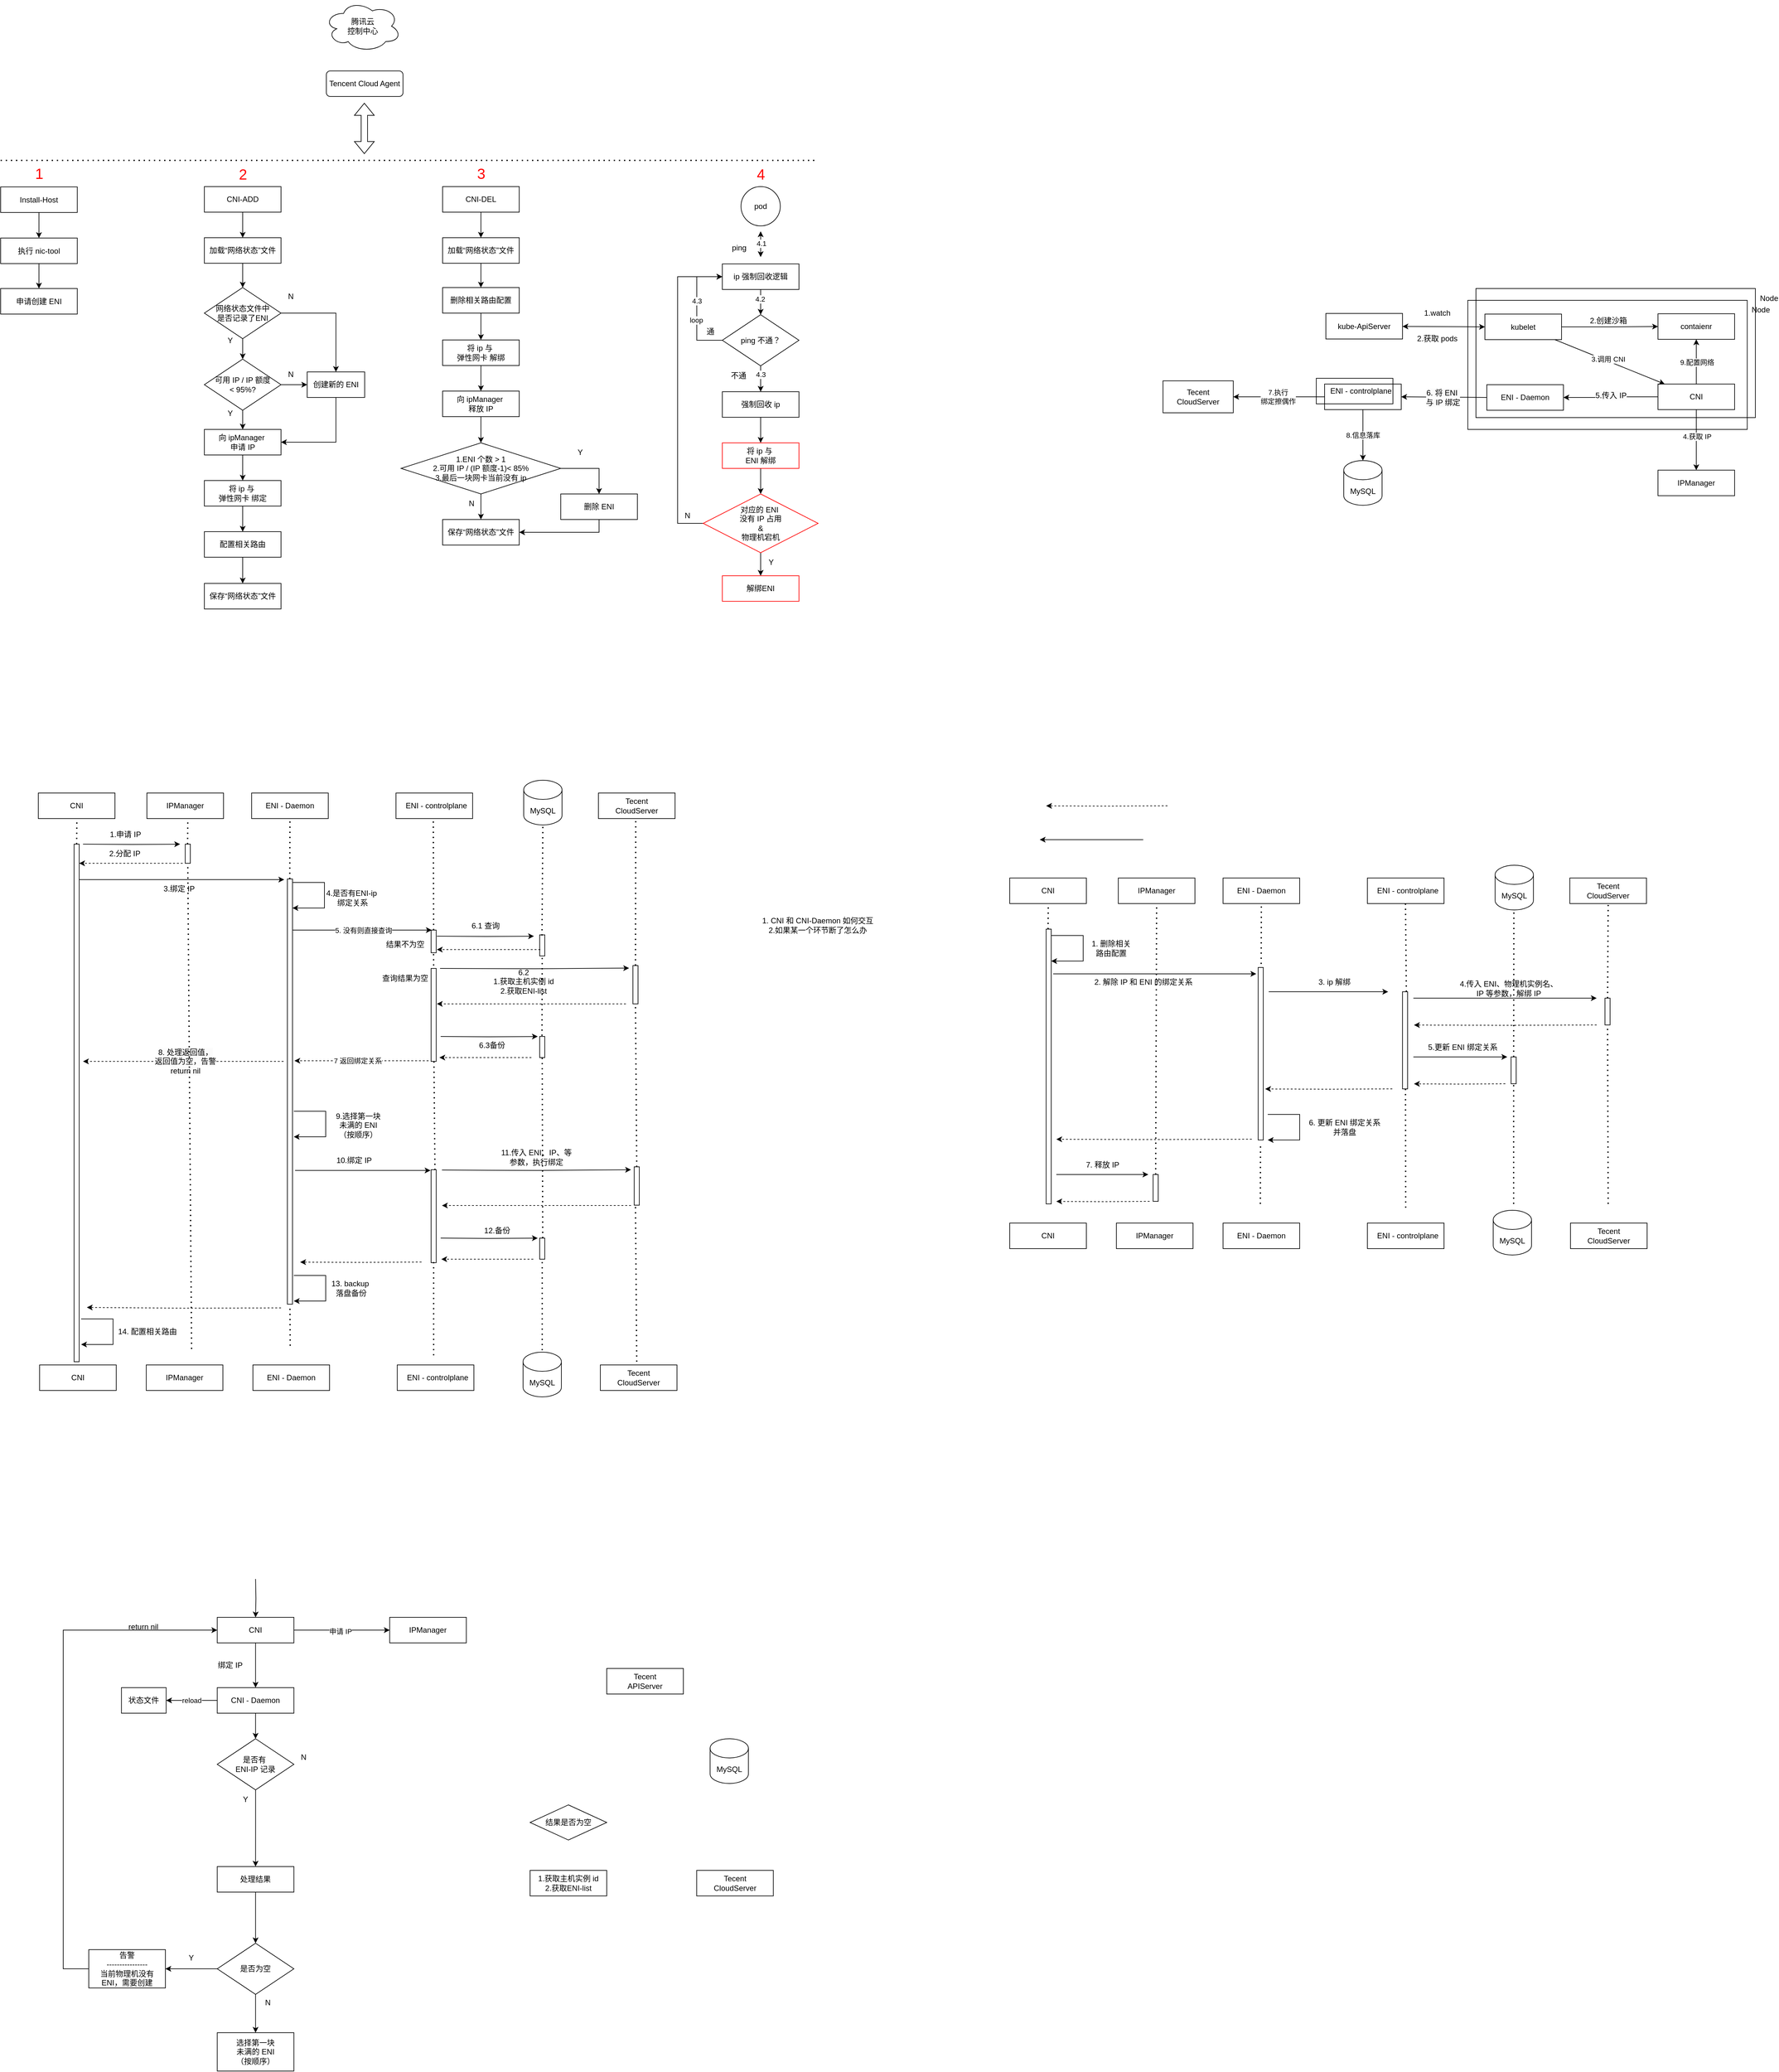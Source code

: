 <mxfile version="24.7.1" type="github">
  <diagram name="第 1 页" id="GepeLTyNPejL2qz-uSBc">
    <mxGraphModel dx="1864" dy="853" grid="1" gridSize="10" guides="1" tooltips="1" connect="1" arrows="1" fold="1" page="1" pageScale="1" pageWidth="827" pageHeight="1169" math="0" shadow="0">
      <root>
        <mxCell id="0" />
        <mxCell id="1" parent="0" />
        <mxCell id="QHJJbTwAhyN2m23Sn8J2-16" style="edgeStyle=orthogonalEdgeStyle;rounded=0;orthogonalLoop=1;jettySize=auto;html=1;" parent="1" source="QHJJbTwAhyN2m23Sn8J2-1" target="QHJJbTwAhyN2m23Sn8J2-2" edge="1">
          <mxGeometry relative="1" as="geometry" />
        </mxCell>
        <mxCell id="QHJJbTwAhyN2m23Sn8J2-1" value="CNI-ADD" style="rounded=0;whiteSpace=wrap;html=1;fillColor=none;" parent="1" vertex="1">
          <mxGeometry x="519" y="361" width="120" height="40" as="geometry" />
        </mxCell>
        <mxCell id="QHJJbTwAhyN2m23Sn8J2-15" style="edgeStyle=orthogonalEdgeStyle;rounded=0;orthogonalLoop=1;jettySize=auto;html=1;entryX=0.5;entryY=0;entryDx=0;entryDy=0;" parent="1" source="QHJJbTwAhyN2m23Sn8J2-2" target="QHJJbTwAhyN2m23Sn8J2-5" edge="1">
          <mxGeometry relative="1" as="geometry" />
        </mxCell>
        <mxCell id="QHJJbTwAhyN2m23Sn8J2-2" value="加载“网络状态”文件" style="rounded=0;whiteSpace=wrap;html=1;fillColor=none;" parent="1" vertex="1">
          <mxGeometry x="519" y="441" width="120" height="40" as="geometry" />
        </mxCell>
        <mxCell id="QHJJbTwAhyN2m23Sn8J2-58" style="edgeStyle=orthogonalEdgeStyle;rounded=0;orthogonalLoop=1;jettySize=auto;html=1;entryX=0.5;entryY=0;entryDx=0;entryDy=0;" parent="1" source="QHJJbTwAhyN2m23Sn8J2-3" target="QHJJbTwAhyN2m23Sn8J2-26" edge="1">
          <mxGeometry relative="1" as="geometry" />
        </mxCell>
        <mxCell id="QHJJbTwAhyN2m23Sn8J2-3" value="CNI-DEL" style="rounded=0;whiteSpace=wrap;html=1;fillColor=none;" parent="1" vertex="1">
          <mxGeometry x="892" y="361" width="120" height="40" as="geometry" />
        </mxCell>
        <mxCell id="QHJJbTwAhyN2m23Sn8J2-23" style="edgeStyle=orthogonalEdgeStyle;rounded=0;orthogonalLoop=1;jettySize=auto;html=1;entryX=1;entryY=0.5;entryDx=0;entryDy=0;exitX=0.5;exitY=1;exitDx=0;exitDy=0;" parent="1" source="QHJJbTwAhyN2m23Sn8J2-4" target="QHJJbTwAhyN2m23Sn8J2-12" edge="1">
          <mxGeometry relative="1" as="geometry" />
        </mxCell>
        <mxCell id="QHJJbTwAhyN2m23Sn8J2-4" value="创建新的 ENI" style="rounded=0;whiteSpace=wrap;html=1;fillColor=none;" parent="1" vertex="1">
          <mxGeometry x="680" y="651" width="90" height="40" as="geometry" />
        </mxCell>
        <mxCell id="QHJJbTwAhyN2m23Sn8J2-17" style="edgeStyle=orthogonalEdgeStyle;rounded=0;orthogonalLoop=1;jettySize=auto;html=1;entryX=0.5;entryY=0;entryDx=0;entryDy=0;" parent="1" source="QHJJbTwAhyN2m23Sn8J2-5" target="QHJJbTwAhyN2m23Sn8J2-7" edge="1">
          <mxGeometry relative="1" as="geometry" />
        </mxCell>
        <mxCell id="QHJJbTwAhyN2m23Sn8J2-21" style="edgeStyle=orthogonalEdgeStyle;rounded=0;orthogonalLoop=1;jettySize=auto;html=1;" parent="1" source="QHJJbTwAhyN2m23Sn8J2-5" target="QHJJbTwAhyN2m23Sn8J2-4" edge="1">
          <mxGeometry relative="1" as="geometry" />
        </mxCell>
        <mxCell id="QHJJbTwAhyN2m23Sn8J2-5" value="网络状态文件中&lt;div&gt;是否记录了ENI&lt;/div&gt;" style="rhombus;whiteSpace=wrap;html=1;fillColor=none;" parent="1" vertex="1">
          <mxGeometry x="519" y="519" width="120" height="80" as="geometry" />
        </mxCell>
        <mxCell id="QHJJbTwAhyN2m23Sn8J2-6" value="Y" style="text;html=1;align=center;verticalAlign=middle;resizable=0;points=[];autosize=1;strokeColor=none;fillColor=none;" parent="1" vertex="1">
          <mxGeometry x="544" y="586.5" width="30" height="30" as="geometry" />
        </mxCell>
        <mxCell id="QHJJbTwAhyN2m23Sn8J2-18" style="edgeStyle=orthogonalEdgeStyle;rounded=0;orthogonalLoop=1;jettySize=auto;html=1;entryX=0.5;entryY=0;entryDx=0;entryDy=0;" parent="1" source="QHJJbTwAhyN2m23Sn8J2-7" target="QHJJbTwAhyN2m23Sn8J2-12" edge="1">
          <mxGeometry relative="1" as="geometry" />
        </mxCell>
        <mxCell id="QHJJbTwAhyN2m23Sn8J2-22" style="edgeStyle=orthogonalEdgeStyle;rounded=0;orthogonalLoop=1;jettySize=auto;html=1;" parent="1" source="QHJJbTwAhyN2m23Sn8J2-7" target="QHJJbTwAhyN2m23Sn8J2-4" edge="1">
          <mxGeometry relative="1" as="geometry" />
        </mxCell>
        <mxCell id="QHJJbTwAhyN2m23Sn8J2-7" value="可用 IP / IP 额度&lt;div&gt;&amp;lt; 95%?&lt;/div&gt;" style="rhombus;whiteSpace=wrap;html=1;fillColor=none;" parent="1" vertex="1">
          <mxGeometry x="519" y="631" width="120" height="80" as="geometry" />
        </mxCell>
        <mxCell id="QHJJbTwAhyN2m23Sn8J2-8" value="Y" style="text;html=1;align=center;verticalAlign=middle;resizable=0;points=[];autosize=1;strokeColor=none;fillColor=none;" parent="1" vertex="1">
          <mxGeometry x="544" y="701" width="30" height="30" as="geometry" />
        </mxCell>
        <mxCell id="QHJJbTwAhyN2m23Sn8J2-11" value="N" style="text;html=1;align=center;verticalAlign=middle;resizable=0;points=[];autosize=1;strokeColor=none;fillColor=none;" parent="1" vertex="1">
          <mxGeometry x="639" y="518" width="30" height="30" as="geometry" />
        </mxCell>
        <mxCell id="QHJJbTwAhyN2m23Sn8J2-19" style="edgeStyle=orthogonalEdgeStyle;rounded=0;orthogonalLoop=1;jettySize=auto;html=1;" parent="1" source="QHJJbTwAhyN2m23Sn8J2-12" target="QHJJbTwAhyN2m23Sn8J2-13" edge="1">
          <mxGeometry relative="1" as="geometry" />
        </mxCell>
        <mxCell id="QHJJbTwAhyN2m23Sn8J2-12" value="向 ipManager&amp;nbsp;&lt;div&gt;申请 IP&lt;/div&gt;" style="rounded=0;whiteSpace=wrap;html=1;fillColor=none;" parent="1" vertex="1">
          <mxGeometry x="519" y="741" width="120" height="40" as="geometry" />
        </mxCell>
        <mxCell id="QHJJbTwAhyN2m23Sn8J2-20" style="edgeStyle=orthogonalEdgeStyle;rounded=0;orthogonalLoop=1;jettySize=auto;html=1;entryX=0.5;entryY=0;entryDx=0;entryDy=0;" parent="1" source="QHJJbTwAhyN2m23Sn8J2-13" target="QHJJbTwAhyN2m23Sn8J2-14" edge="1">
          <mxGeometry relative="1" as="geometry" />
        </mxCell>
        <mxCell id="QHJJbTwAhyN2m23Sn8J2-13" value="将 ip 与&amp;nbsp;&lt;div&gt;&lt;span style=&quot;background-color: initial;&quot;&gt;弹性网卡&amp;nbsp;&lt;/span&gt;绑定&lt;/div&gt;" style="rounded=0;whiteSpace=wrap;html=1;fillColor=none;" parent="1" vertex="1">
          <mxGeometry x="519" y="821" width="120" height="40" as="geometry" />
        </mxCell>
        <mxCell id="QHJJbTwAhyN2m23Sn8J2-56" style="edgeStyle=orthogonalEdgeStyle;rounded=0;orthogonalLoop=1;jettySize=auto;html=1;entryX=0.5;entryY=0;entryDx=0;entryDy=0;" parent="1" source="QHJJbTwAhyN2m23Sn8J2-14" target="QHJJbTwAhyN2m23Sn8J2-55" edge="1">
          <mxGeometry relative="1" as="geometry" />
        </mxCell>
        <mxCell id="QHJJbTwAhyN2m23Sn8J2-14" value="配置相关路由" style="rounded=0;whiteSpace=wrap;html=1;fillColor=none;" parent="1" vertex="1">
          <mxGeometry x="519" y="901" width="120" height="40" as="geometry" />
        </mxCell>
        <mxCell id="QHJJbTwAhyN2m23Sn8J2-24" value="N" style="text;html=1;align=center;verticalAlign=middle;resizable=0;points=[];autosize=1;strokeColor=none;fillColor=none;" parent="1" vertex="1">
          <mxGeometry x="639" y="640" width="30" height="30" as="geometry" />
        </mxCell>
        <mxCell id="QHJJbTwAhyN2m23Sn8J2-59" style="edgeStyle=orthogonalEdgeStyle;rounded=0;orthogonalLoop=1;jettySize=auto;html=1;entryX=0.5;entryY=0;entryDx=0;entryDy=0;" parent="1" source="QHJJbTwAhyN2m23Sn8J2-26" target="QHJJbTwAhyN2m23Sn8J2-44" edge="1">
          <mxGeometry relative="1" as="geometry" />
        </mxCell>
        <mxCell id="QHJJbTwAhyN2m23Sn8J2-26" value="加载“网络状态”文件" style="rounded=0;whiteSpace=wrap;html=1;fillColor=none;" parent="1" vertex="1">
          <mxGeometry x="892" y="441" width="120" height="40" as="geometry" />
        </mxCell>
        <mxCell id="QHJJbTwAhyN2m23Sn8J2-60" style="edgeStyle=orthogonalEdgeStyle;rounded=0;orthogonalLoop=1;jettySize=auto;html=1;entryX=0.5;entryY=0;entryDx=0;entryDy=0;" parent="1" source="QHJJbTwAhyN2m23Sn8J2-44" target="QHJJbTwAhyN2m23Sn8J2-45" edge="1">
          <mxGeometry relative="1" as="geometry" />
        </mxCell>
        <mxCell id="QHJJbTwAhyN2m23Sn8J2-44" value="删除相关路由配置" style="rounded=0;whiteSpace=wrap;html=1;fillColor=none;" parent="1" vertex="1">
          <mxGeometry x="892" y="519" width="120" height="40" as="geometry" />
        </mxCell>
        <mxCell id="QHJJbTwAhyN2m23Sn8J2-61" style="edgeStyle=orthogonalEdgeStyle;rounded=0;orthogonalLoop=1;jettySize=auto;html=1;entryX=0.5;entryY=0;entryDx=0;entryDy=0;" parent="1" source="QHJJbTwAhyN2m23Sn8J2-45" target="QHJJbTwAhyN2m23Sn8J2-46" edge="1">
          <mxGeometry relative="1" as="geometry" />
        </mxCell>
        <mxCell id="QHJJbTwAhyN2m23Sn8J2-45" value="将 ip 与&amp;nbsp;&lt;div&gt;&lt;span style=&quot;background-color: initial;&quot;&gt;弹性网卡&amp;nbsp;&lt;/span&gt;解绑&lt;/div&gt;" style="rounded=0;whiteSpace=wrap;html=1;fillColor=none;" parent="1" vertex="1">
          <mxGeometry x="892" y="601" width="120" height="40" as="geometry" />
        </mxCell>
        <mxCell id="QHJJbTwAhyN2m23Sn8J2-62" style="edgeStyle=orthogonalEdgeStyle;rounded=0;orthogonalLoop=1;jettySize=auto;html=1;entryX=0.5;entryY=0;entryDx=0;entryDy=0;" parent="1" source="QHJJbTwAhyN2m23Sn8J2-46" target="QHJJbTwAhyN2m23Sn8J2-47" edge="1">
          <mxGeometry relative="1" as="geometry" />
        </mxCell>
        <mxCell id="QHJJbTwAhyN2m23Sn8J2-46" value="向 ipManager&amp;nbsp;&lt;div&gt;释放 IP&lt;/div&gt;" style="rounded=0;whiteSpace=wrap;html=1;fillColor=none;" parent="1" vertex="1">
          <mxGeometry x="892" y="681" width="120" height="40" as="geometry" />
        </mxCell>
        <mxCell id="QHJJbTwAhyN2m23Sn8J2-63" style="edgeStyle=orthogonalEdgeStyle;rounded=0;orthogonalLoop=1;jettySize=auto;html=1;exitX=1;exitY=0.5;exitDx=0;exitDy=0;" parent="1" source="QHJJbTwAhyN2m23Sn8J2-47" target="QHJJbTwAhyN2m23Sn8J2-53" edge="1">
          <mxGeometry relative="1" as="geometry" />
        </mxCell>
        <mxCell id="QHJJbTwAhyN2m23Sn8J2-65" style="edgeStyle=orthogonalEdgeStyle;rounded=0;orthogonalLoop=1;jettySize=auto;html=1;" parent="1" source="QHJJbTwAhyN2m23Sn8J2-47" target="QHJJbTwAhyN2m23Sn8J2-57" edge="1">
          <mxGeometry relative="1" as="geometry" />
        </mxCell>
        <mxCell id="QHJJbTwAhyN2m23Sn8J2-47" value="&lt;div&gt;&lt;span style=&quot;background-color: initial;&quot;&gt;1.ENI 个数 &amp;gt; 1&lt;/span&gt;&lt;/div&gt;&lt;div&gt;&lt;span style=&quot;background-color: initial;&quot;&gt;2.可用 IP / (IP 额度-1)&lt;/span&gt;&lt;span style=&quot;background-color: initial;&quot;&gt;&amp;lt; 85%&lt;/span&gt;&lt;/div&gt;&lt;div&gt;&lt;span style=&quot;background-color: initial;&quot;&gt;3.&lt;/span&gt;&lt;span style=&quot;background-color: initial;&quot;&gt;最后一块网卡当前没有 ip&lt;/span&gt;&lt;/div&gt;" style="rhombus;whiteSpace=wrap;html=1;fillColor=none;align=center;" parent="1" vertex="1">
          <mxGeometry x="827" y="762" width="250" height="80" as="geometry" />
        </mxCell>
        <mxCell id="QHJJbTwAhyN2m23Sn8J2-64" style="edgeStyle=orthogonalEdgeStyle;rounded=0;orthogonalLoop=1;jettySize=auto;html=1;exitX=0.5;exitY=1;exitDx=0;exitDy=0;" parent="1" source="QHJJbTwAhyN2m23Sn8J2-53" target="QHJJbTwAhyN2m23Sn8J2-57" edge="1">
          <mxGeometry relative="1" as="geometry" />
        </mxCell>
        <mxCell id="QHJJbTwAhyN2m23Sn8J2-53" value="删除 ENI" style="rounded=0;whiteSpace=wrap;html=1;fillColor=none;" parent="1" vertex="1">
          <mxGeometry x="1077" y="842" width="120" height="40" as="geometry" />
        </mxCell>
        <mxCell id="QHJJbTwAhyN2m23Sn8J2-55" value="保存“网络状态”文件" style="rounded=0;whiteSpace=wrap;html=1;fillColor=none;" parent="1" vertex="1">
          <mxGeometry x="519" y="982" width="120" height="40" as="geometry" />
        </mxCell>
        <mxCell id="QHJJbTwAhyN2m23Sn8J2-57" value="保存“网络状态”文件" style="rounded=0;whiteSpace=wrap;html=1;fillColor=none;" parent="1" vertex="1">
          <mxGeometry x="892" y="882" width="120" height="40" as="geometry" />
        </mxCell>
        <mxCell id="QHJJbTwAhyN2m23Sn8J2-66" value="Y" style="text;html=1;align=center;verticalAlign=middle;resizable=0;points=[];autosize=1;strokeColor=none;fillColor=none;" parent="1" vertex="1">
          <mxGeometry x="1092" y="762" width="30" height="30" as="geometry" />
        </mxCell>
        <mxCell id="QHJJbTwAhyN2m23Sn8J2-67" value="N" style="text;html=1;align=center;verticalAlign=middle;resizable=0;points=[];autosize=1;strokeColor=none;fillColor=none;" parent="1" vertex="1">
          <mxGeometry x="922" y="842" width="30" height="30" as="geometry" />
        </mxCell>
        <mxCell id="QHJJbTwAhyN2m23Sn8J2-72" style="edgeStyle=orthogonalEdgeStyle;rounded=0;orthogonalLoop=1;jettySize=auto;html=1;entryX=0.5;entryY=0;entryDx=0;entryDy=0;" parent="1" source="QHJJbTwAhyN2m23Sn8J2-69" target="QHJJbTwAhyN2m23Sn8J2-70" edge="1">
          <mxGeometry relative="1" as="geometry" />
        </mxCell>
        <mxCell id="QHJJbTwAhyN2m23Sn8J2-69" value="Install-Host" style="rounded=0;whiteSpace=wrap;html=1;fillColor=none;" parent="1" vertex="1">
          <mxGeometry x="200" y="361.5" width="120" height="40" as="geometry" />
        </mxCell>
        <mxCell id="QHJJbTwAhyN2m23Sn8J2-73" style="edgeStyle=orthogonalEdgeStyle;rounded=0;orthogonalLoop=1;jettySize=auto;html=1;" parent="1" source="QHJJbTwAhyN2m23Sn8J2-70" target="QHJJbTwAhyN2m23Sn8J2-71" edge="1">
          <mxGeometry relative="1" as="geometry" />
        </mxCell>
        <mxCell id="QHJJbTwAhyN2m23Sn8J2-70" value="执行 nic-tool" style="rounded=0;whiteSpace=wrap;html=1;fillColor=none;" parent="1" vertex="1">
          <mxGeometry x="200" y="441.5" width="120" height="40" as="geometry" />
        </mxCell>
        <mxCell id="QHJJbTwAhyN2m23Sn8J2-71" value="申请创建 ENI" style="rounded=0;whiteSpace=wrap;html=1;fillColor=none;" parent="1" vertex="1">
          <mxGeometry x="200" y="520.5" width="120" height="40" as="geometry" />
        </mxCell>
        <mxCell id="QHJJbTwAhyN2m23Sn8J2-74" value="腾讯云&lt;div&gt;控制中心&lt;/div&gt;" style="ellipse;shape=cloud;whiteSpace=wrap;html=1;" parent="1" vertex="1">
          <mxGeometry x="707" y="70" width="120" height="80" as="geometry" />
        </mxCell>
        <mxCell id="QHJJbTwAhyN2m23Sn8J2-75" value="Tencent Cloud Agent" style="rounded=1;whiteSpace=wrap;html=1;fillColor=none;" parent="1" vertex="1">
          <mxGeometry x="710" y="180" width="120" height="40" as="geometry" />
        </mxCell>
        <mxCell id="QHJJbTwAhyN2m23Sn8J2-78" value="&lt;font color=&quot;#ff0000&quot; style=&quot;font-size: 23px;&quot;&gt;1&lt;/font&gt;" style="text;html=1;align=center;verticalAlign=middle;resizable=0;points=[];autosize=1;strokeColor=none;fillColor=none;" parent="1" vertex="1">
          <mxGeometry x="240" y="321" width="40" height="40" as="geometry" />
        </mxCell>
        <mxCell id="QHJJbTwAhyN2m23Sn8J2-79" value="&lt;font color=&quot;#ff0000&quot; style=&quot;font-size: 23px;&quot;&gt;2&lt;/font&gt;" style="text;html=1;align=center;verticalAlign=middle;resizable=0;points=[];autosize=1;strokeColor=none;fillColor=none;" parent="1" vertex="1">
          <mxGeometry x="559" y="321.5" width="40" height="40" as="geometry" />
        </mxCell>
        <mxCell id="QHJJbTwAhyN2m23Sn8J2-80" value="&lt;font color=&quot;#ff0000&quot;&gt;&lt;span style=&quot;font-size: 23px;&quot;&gt;3&lt;/span&gt;&lt;/font&gt;" style="text;html=1;align=center;verticalAlign=middle;resizable=0;points=[];autosize=1;strokeColor=none;fillColor=none;" parent="1" vertex="1">
          <mxGeometry x="932" y="321" width="40" height="40" as="geometry" />
        </mxCell>
        <mxCell id="QHJJbTwAhyN2m23Sn8J2-94" style="edgeStyle=orthogonalEdgeStyle;rounded=0;orthogonalLoop=1;jettySize=auto;html=1;entryX=0.5;entryY=0;entryDx=0;entryDy=0;" parent="1" source="QHJJbTwAhyN2m23Sn8J2-83" target="QHJJbTwAhyN2m23Sn8J2-86" edge="1">
          <mxGeometry relative="1" as="geometry" />
        </mxCell>
        <mxCell id="QHJJbTwAhyN2m23Sn8J2-115" value="4.2" style="edgeLabel;html=1;align=center;verticalAlign=middle;resizable=0;points=[];" parent="QHJJbTwAhyN2m23Sn8J2-94" vertex="1" connectable="0">
          <mxGeometry x="-0.263" y="-1" relative="1" as="geometry">
            <mxPoint as="offset" />
          </mxGeometry>
        </mxCell>
        <mxCell id="QHJJbTwAhyN2m23Sn8J2-83" value="ip 强制回收逻辑" style="rounded=0;whiteSpace=wrap;html=1;fillColor=none;" parent="1" vertex="1">
          <mxGeometry x="1330" y="482" width="120" height="40" as="geometry" />
        </mxCell>
        <mxCell id="QHJJbTwAhyN2m23Sn8J2-84" value="pod" style="ellipse;whiteSpace=wrap;html=1;aspect=fixed;fillColor=none;" parent="1" vertex="1">
          <mxGeometry x="1359.25" y="361" width="61.5" height="61.5" as="geometry" />
        </mxCell>
        <mxCell id="QHJJbTwAhyN2m23Sn8J2-104" style="edgeStyle=orthogonalEdgeStyle;rounded=0;orthogonalLoop=1;jettySize=auto;html=1;entryX=0.5;entryY=0;entryDx=0;entryDy=0;" parent="1" source="QHJJbTwAhyN2m23Sn8J2-86" target="QHJJbTwAhyN2m23Sn8J2-87" edge="1">
          <mxGeometry relative="1" as="geometry" />
        </mxCell>
        <mxCell id="QHJJbTwAhyN2m23Sn8J2-117" value="4.3" style="edgeLabel;html=1;align=center;verticalAlign=middle;resizable=0;points=[];" parent="QHJJbTwAhyN2m23Sn8J2-104" vertex="1" connectable="0">
          <mxGeometry x="-0.445" relative="1" as="geometry">
            <mxPoint y="2" as="offset" />
          </mxGeometry>
        </mxCell>
        <mxCell id="QHJJbTwAhyN2m23Sn8J2-106" style="edgeStyle=orthogonalEdgeStyle;rounded=0;orthogonalLoop=1;jettySize=auto;html=1;entryX=0;entryY=0.5;entryDx=0;entryDy=0;exitX=0;exitY=0.5;exitDx=0;exitDy=0;" parent="1" source="QHJJbTwAhyN2m23Sn8J2-86" target="QHJJbTwAhyN2m23Sn8J2-83" edge="1">
          <mxGeometry relative="1" as="geometry">
            <Array as="points">
              <mxPoint x="1290" y="602" />
              <mxPoint x="1290" y="502" />
            </Array>
          </mxGeometry>
        </mxCell>
        <mxCell id="QHJJbTwAhyN2m23Sn8J2-108" value="loop" style="edgeLabel;html=1;align=center;verticalAlign=middle;resizable=0;points=[];" parent="QHJJbTwAhyN2m23Sn8J2-106" vertex="1" connectable="0">
          <mxGeometry x="0.072" y="1" relative="1" as="geometry">
            <mxPoint y="24" as="offset" />
          </mxGeometry>
        </mxCell>
        <mxCell id="QHJJbTwAhyN2m23Sn8J2-116" value="4.3" style="edgeLabel;html=1;align=center;verticalAlign=middle;resizable=0;points=[];" parent="QHJJbTwAhyN2m23Sn8J2-106" vertex="1" connectable="0">
          <mxGeometry x="0.388" y="-2" relative="1" as="geometry">
            <mxPoint x="-2" y="23" as="offset" />
          </mxGeometry>
        </mxCell>
        <mxCell id="QHJJbTwAhyN2m23Sn8J2-86" value="&lt;div&gt;ping 不通？&lt;/div&gt;" style="rhombus;whiteSpace=wrap;html=1;fillColor=none;" parent="1" vertex="1">
          <mxGeometry x="1330" y="561.5" width="120" height="80" as="geometry" />
        </mxCell>
        <mxCell id="QHJJbTwAhyN2m23Sn8J2-105" style="edgeStyle=orthogonalEdgeStyle;rounded=0;orthogonalLoop=1;jettySize=auto;html=1;entryX=0.5;entryY=0;entryDx=0;entryDy=0;" parent="1" source="QHJJbTwAhyN2m23Sn8J2-87" target="QHJJbTwAhyN2m23Sn8J2-102" edge="1">
          <mxGeometry relative="1" as="geometry" />
        </mxCell>
        <mxCell id="QHJJbTwAhyN2m23Sn8J2-87" value="强制回收 ip" style="rounded=0;whiteSpace=wrap;html=1;fillColor=none;" parent="1" vertex="1">
          <mxGeometry x="1330" y="682" width="120" height="40" as="geometry" />
        </mxCell>
        <mxCell id="QHJJbTwAhyN2m23Sn8J2-92" value="" style="endArrow=classic;startArrow=classic;html=1;rounded=0;" parent="1" edge="1">
          <mxGeometry width="50" height="50" relative="1" as="geometry">
            <mxPoint x="1390" y="471.25" as="sourcePoint" />
            <mxPoint x="1390" y="431" as="targetPoint" />
          </mxGeometry>
        </mxCell>
        <mxCell id="QHJJbTwAhyN2m23Sn8J2-114" value="4.1" style="edgeLabel;html=1;align=center;verticalAlign=middle;resizable=0;points=[];" parent="QHJJbTwAhyN2m23Sn8J2-92" vertex="1" connectable="0">
          <mxGeometry x="0.077" y="-1" relative="1" as="geometry">
            <mxPoint as="offset" />
          </mxGeometry>
        </mxCell>
        <mxCell id="QHJJbTwAhyN2m23Sn8J2-93" value="ping" style="text;html=1;align=center;verticalAlign=middle;resizable=0;points=[];autosize=1;strokeColor=none;fillColor=none;" parent="1" vertex="1">
          <mxGeometry x="1331" y="442" width="50" height="30" as="geometry" />
        </mxCell>
        <mxCell id="QHJJbTwAhyN2m23Sn8J2-97" value="不通" style="text;html=1;align=center;verticalAlign=middle;resizable=0;points=[];autosize=1;strokeColor=none;fillColor=none;" parent="1" vertex="1">
          <mxGeometry x="1330" y="641.5" width="50" height="30" as="geometry" />
        </mxCell>
        <mxCell id="QHJJbTwAhyN2m23Sn8J2-101" value="通" style="text;html=1;align=center;verticalAlign=middle;resizable=0;points=[];autosize=1;strokeColor=none;fillColor=none;" parent="1" vertex="1">
          <mxGeometry x="1291" y="572.5" width="40" height="30" as="geometry" />
        </mxCell>
        <mxCell id="QHJJbTwAhyN2m23Sn8J2-111" style="edgeStyle=orthogonalEdgeStyle;rounded=0;orthogonalLoop=1;jettySize=auto;html=1;entryX=0.5;entryY=0;entryDx=0;entryDy=0;" parent="1" source="QHJJbTwAhyN2m23Sn8J2-102" target="QHJJbTwAhyN2m23Sn8J2-110" edge="1">
          <mxGeometry relative="1" as="geometry" />
        </mxCell>
        <mxCell id="QHJJbTwAhyN2m23Sn8J2-102" value="将 ip 与&amp;nbsp;&lt;div&gt;&lt;span style=&quot;background-color: initial;&quot;&gt;ENI&amp;nbsp;&lt;/span&gt;解绑&lt;/div&gt;" style="rounded=0;whiteSpace=wrap;html=1;fillColor=none;strokeColor=#FF0000;" parent="1" vertex="1">
          <mxGeometry x="1330" y="762" width="120" height="40" as="geometry" />
        </mxCell>
        <mxCell id="QHJJbTwAhyN2m23Sn8J2-109" value="解绑ENI" style="rounded=0;whiteSpace=wrap;html=1;fillColor=none;strokeColor=#FF0000;" parent="1" vertex="1">
          <mxGeometry x="1330" y="970" width="120" height="40" as="geometry" />
        </mxCell>
        <mxCell id="QHJJbTwAhyN2m23Sn8J2-112" style="edgeStyle=orthogonalEdgeStyle;rounded=0;orthogonalLoop=1;jettySize=auto;html=1;entryX=0.5;entryY=0;entryDx=0;entryDy=0;" parent="1" source="QHJJbTwAhyN2m23Sn8J2-110" target="QHJJbTwAhyN2m23Sn8J2-109" edge="1">
          <mxGeometry relative="1" as="geometry" />
        </mxCell>
        <mxCell id="QHJJbTwAhyN2m23Sn8J2-119" style="edgeStyle=orthogonalEdgeStyle;rounded=0;orthogonalLoop=1;jettySize=auto;html=1;entryX=0;entryY=0.5;entryDx=0;entryDy=0;exitX=0;exitY=0.5;exitDx=0;exitDy=0;" parent="1" source="QHJJbTwAhyN2m23Sn8J2-110" target="QHJJbTwAhyN2m23Sn8J2-83" edge="1">
          <mxGeometry relative="1" as="geometry">
            <Array as="points">
              <mxPoint x="1260" y="888" />
              <mxPoint x="1260" y="502" />
            </Array>
          </mxGeometry>
        </mxCell>
        <mxCell id="QHJJbTwAhyN2m23Sn8J2-110" value="对应的 ENI&amp;nbsp;&lt;div&gt;没有 IP 占用&lt;div&gt;&amp;amp;&lt;div&gt;物理机宕机&lt;/div&gt;&lt;/div&gt;&lt;/div&gt;" style="rhombus;whiteSpace=wrap;html=1;fillColor=none;strokeColor=#FF0000;" parent="1" vertex="1">
          <mxGeometry x="1300" y="842" width="180" height="92" as="geometry" />
        </mxCell>
        <mxCell id="QHJJbTwAhyN2m23Sn8J2-113" value="&lt;font color=&quot;#ff0000&quot;&gt;&lt;span style=&quot;font-size: 23px;&quot;&gt;4&lt;/span&gt;&lt;/font&gt;" style="text;html=1;align=center;verticalAlign=middle;resizable=0;points=[];autosize=1;strokeColor=none;fillColor=none;" parent="1" vertex="1">
          <mxGeometry x="1370" y="321.5" width="40" height="40" as="geometry" />
        </mxCell>
        <mxCell id="QHJJbTwAhyN2m23Sn8J2-118" value="" style="shape=flexArrow;endArrow=classic;startArrow=classic;html=1;rounded=0;" parent="1" edge="1">
          <mxGeometry width="100" height="100" relative="1" as="geometry">
            <mxPoint x="769.47" y="310" as="sourcePoint" />
            <mxPoint x="769.47" y="230" as="targetPoint" />
          </mxGeometry>
        </mxCell>
        <mxCell id="QHJJbTwAhyN2m23Sn8J2-121" value="Y" style="text;html=1;align=center;verticalAlign=middle;resizable=0;points=[];autosize=1;strokeColor=none;fillColor=none;" parent="1" vertex="1">
          <mxGeometry x="1390.75" y="934" width="30" height="30" as="geometry" />
        </mxCell>
        <mxCell id="QHJJbTwAhyN2m23Sn8J2-123" value="N" style="text;html=1;align=center;verticalAlign=middle;resizable=0;points=[];autosize=1;strokeColor=none;fillColor=none;" parent="1" vertex="1">
          <mxGeometry x="1260" y="861" width="30" height="30" as="geometry" />
        </mxCell>
        <mxCell id="QHJJbTwAhyN2m23Sn8J2-124" value="" style="endArrow=none;dashed=1;html=1;dashPattern=1 3;strokeWidth=2;rounded=0;" parent="1" edge="1">
          <mxGeometry width="50" height="50" relative="1" as="geometry">
            <mxPoint x="200" y="320" as="sourcePoint" />
            <mxPoint x="1480" y="320" as="targetPoint" />
          </mxGeometry>
        </mxCell>
        <mxCell id="B87s43uj8N20lgAx_I1V-4" style="edgeStyle=orthogonalEdgeStyle;rounded=0;orthogonalLoop=1;jettySize=auto;html=1;exitX=1;exitY=0.5;exitDx=0;exitDy=0;" edge="1" parent="1" source="B87s43uj8N20lgAx_I1V-42" target="B87s43uj8N20lgAx_I1V-3">
          <mxGeometry relative="1" as="geometry">
            <mxPoint x="769.16" y="2591" as="sourcePoint" />
          </mxGeometry>
        </mxCell>
        <mxCell id="B87s43uj8N20lgAx_I1V-82" value="申请 IP" style="edgeLabel;html=1;align=center;verticalAlign=middle;resizable=0;points=[];" vertex="1" connectable="0" parent="B87s43uj8N20lgAx_I1V-4">
          <mxGeometry x="-0.027" y="-2" relative="1" as="geometry">
            <mxPoint as="offset" />
          </mxGeometry>
        </mxCell>
        <mxCell id="B87s43uj8N20lgAx_I1V-3" value="IPManager" style="rounded=0;whiteSpace=wrap;html=1;fillColor=none;" vertex="1" parent="1">
          <mxGeometry x="809.16" y="2600" width="120" height="40" as="geometry" />
        </mxCell>
        <mxCell id="B87s43uj8N20lgAx_I1V-11" value="" style="edgeStyle=orthogonalEdgeStyle;rounded=0;orthogonalLoop=1;jettySize=auto;html=1;" edge="1" parent="1" source="B87s43uj8N20lgAx_I1V-7" target="B87s43uj8N20lgAx_I1V-10">
          <mxGeometry relative="1" as="geometry" />
        </mxCell>
        <mxCell id="B87s43uj8N20lgAx_I1V-12" value="reload" style="edgeLabel;html=1;align=center;verticalAlign=middle;resizable=0;points=[];" vertex="1" connectable="0" parent="B87s43uj8N20lgAx_I1V-11">
          <mxGeometry x="0.075" y="-4" relative="1" as="geometry">
            <mxPoint x="3" y="4" as="offset" />
          </mxGeometry>
        </mxCell>
        <mxCell id="B87s43uj8N20lgAx_I1V-46" style="edgeStyle=orthogonalEdgeStyle;rounded=0;orthogonalLoop=1;jettySize=auto;html=1;entryX=0.5;entryY=0;entryDx=0;entryDy=0;" edge="1" parent="1" source="B87s43uj8N20lgAx_I1V-7" target="B87s43uj8N20lgAx_I1V-20">
          <mxGeometry relative="1" as="geometry" />
        </mxCell>
        <mxCell id="B87s43uj8N20lgAx_I1V-7" value="CNI - Daemon" style="rounded=0;whiteSpace=wrap;html=1;fillColor=none;" vertex="1" parent="1">
          <mxGeometry x="539.16" y="2710" width="120" height="40" as="geometry" />
        </mxCell>
        <mxCell id="B87s43uj8N20lgAx_I1V-10" value="状态文件" style="rounded=0;whiteSpace=wrap;html=1;fillColor=none;" vertex="1" parent="1">
          <mxGeometry x="389.16" y="2710" width="70" height="40" as="geometry" />
        </mxCell>
        <mxCell id="B87s43uj8N20lgAx_I1V-14" value="Tecent&lt;div&gt;APIServer&lt;/div&gt;" style="rounded=0;whiteSpace=wrap;html=1;fillColor=none;" vertex="1" parent="1">
          <mxGeometry x="1149.0" y="2680" width="120" height="40" as="geometry" />
        </mxCell>
        <mxCell id="B87s43uj8N20lgAx_I1V-68" style="edgeStyle=orthogonalEdgeStyle;rounded=0;orthogonalLoop=1;jettySize=auto;html=1;entryX=0.5;entryY=0;entryDx=0;entryDy=0;" edge="1" parent="1" source="B87s43uj8N20lgAx_I1V-20">
          <mxGeometry relative="1" as="geometry">
            <mxPoint x="599.16" y="2990" as="targetPoint" />
          </mxGeometry>
        </mxCell>
        <mxCell id="B87s43uj8N20lgAx_I1V-20" value="是否有&amp;nbsp;&lt;div&gt;ENI-IP 记录&lt;/div&gt;" style="rhombus;whiteSpace=wrap;html=1;fillColor=none;" vertex="1" parent="1">
          <mxGeometry x="539.16" y="2790" width="120" height="80" as="geometry" />
        </mxCell>
        <mxCell id="B87s43uj8N20lgAx_I1V-22" value="MySQL" style="shape=cylinder3;whiteSpace=wrap;html=1;boundedLbl=1;backgroundOutline=1;size=15;" vertex="1" parent="1">
          <mxGeometry x="1310.84" y="2790" width="60" height="70" as="geometry" />
        </mxCell>
        <mxCell id="B87s43uj8N20lgAx_I1V-23" value="Tecent&lt;div&gt;CloudServer&lt;/div&gt;" style="rounded=0;whiteSpace=wrap;html=1;fillColor=none;" vertex="1" parent="1">
          <mxGeometry x="1289.84" y="2996" width="120" height="40" as="geometry" />
        </mxCell>
        <mxCell id="B87s43uj8N20lgAx_I1V-44" style="edgeStyle=orthogonalEdgeStyle;rounded=0;orthogonalLoop=1;jettySize=auto;html=1;" edge="1" parent="1" source="B87s43uj8N20lgAx_I1V-42" target="B87s43uj8N20lgAx_I1V-7">
          <mxGeometry relative="1" as="geometry" />
        </mxCell>
        <mxCell id="B87s43uj8N20lgAx_I1V-42" value="CNI" style="rounded=0;whiteSpace=wrap;html=1;fillColor=none;" vertex="1" parent="1">
          <mxGeometry x="539.16" y="2600" width="120" height="40" as="geometry" />
        </mxCell>
        <mxCell id="B87s43uj8N20lgAx_I1V-45" value="绑定 IP" style="text;html=1;align=center;verticalAlign=middle;resizable=0;points=[];autosize=1;strokeColor=none;fillColor=none;" vertex="1" parent="1">
          <mxGeometry x="529.16" y="2660" width="60" height="30" as="geometry" />
        </mxCell>
        <mxCell id="B87s43uj8N20lgAx_I1V-47" value="N" style="text;html=1;align=center;verticalAlign=middle;resizable=0;points=[];autosize=1;strokeColor=none;fillColor=none;" vertex="1" parent="1">
          <mxGeometry x="659.16" y="2804" width="30" height="30" as="geometry" />
        </mxCell>
        <mxCell id="B87s43uj8N20lgAx_I1V-53" value="结果是否为空" style="rhombus;whiteSpace=wrap;html=1;fillColor=none;" vertex="1" parent="1">
          <mxGeometry x="1029.0" y="2893.5" width="120" height="55" as="geometry" />
        </mxCell>
        <mxCell id="B87s43uj8N20lgAx_I1V-60" value="1.获取主机实例 id&lt;div&gt;2.获取ENI-list&lt;/div&gt;" style="rounded=0;whiteSpace=wrap;html=1;fillColor=none;" vertex="1" parent="1">
          <mxGeometry x="1029.0" y="2996" width="120" height="40" as="geometry" />
        </mxCell>
        <mxCell id="B87s43uj8N20lgAx_I1V-72" value="选择第一块&lt;div&gt;未满的 ENI&lt;/div&gt;&lt;div&gt;（按顺序）&lt;/div&gt;" style="rounded=0;whiteSpace=wrap;html=1;fillColor=none;" vertex="1" parent="1">
          <mxGeometry x="539.16" y="3250" width="120" height="60" as="geometry" />
        </mxCell>
        <mxCell id="B87s43uj8N20lgAx_I1V-77" style="edgeStyle=orthogonalEdgeStyle;rounded=0;orthogonalLoop=1;jettySize=auto;html=1;" edge="1" parent="1" source="B87s43uj8N20lgAx_I1V-73" target="B87s43uj8N20lgAx_I1V-76">
          <mxGeometry relative="1" as="geometry" />
        </mxCell>
        <mxCell id="B87s43uj8N20lgAx_I1V-81" style="edgeStyle=orthogonalEdgeStyle;rounded=0;orthogonalLoop=1;jettySize=auto;html=1;entryX=0.5;entryY=0;entryDx=0;entryDy=0;" edge="1" parent="1" source="B87s43uj8N20lgAx_I1V-73" target="B87s43uj8N20lgAx_I1V-72">
          <mxGeometry relative="1" as="geometry" />
        </mxCell>
        <mxCell id="B87s43uj8N20lgAx_I1V-73" value="是否为空" style="rhombus;whiteSpace=wrap;html=1;fillColor=none;" vertex="1" parent="1">
          <mxGeometry x="539.16" y="3110" width="120" height="80" as="geometry" />
        </mxCell>
        <mxCell id="B87s43uj8N20lgAx_I1V-75" style="edgeStyle=orthogonalEdgeStyle;rounded=0;orthogonalLoop=1;jettySize=auto;html=1;" edge="1" parent="1" source="B87s43uj8N20lgAx_I1V-74" target="B87s43uj8N20lgAx_I1V-73">
          <mxGeometry relative="1" as="geometry" />
        </mxCell>
        <mxCell id="B87s43uj8N20lgAx_I1V-74" value="处理结果" style="rounded=0;whiteSpace=wrap;html=1;fillColor=none;" vertex="1" parent="1">
          <mxGeometry x="539.16" y="2990" width="120" height="40" as="geometry" />
        </mxCell>
        <mxCell id="B87s43uj8N20lgAx_I1V-87" style="edgeStyle=orthogonalEdgeStyle;rounded=0;orthogonalLoop=1;jettySize=auto;html=1;entryX=0;entryY=0.5;entryDx=0;entryDy=0;" edge="1" parent="1" source="B87s43uj8N20lgAx_I1V-76" target="B87s43uj8N20lgAx_I1V-42">
          <mxGeometry relative="1" as="geometry">
            <Array as="points">
              <mxPoint x="298" y="3150" />
              <mxPoint x="298" y="2620" />
            </Array>
          </mxGeometry>
        </mxCell>
        <mxCell id="B87s43uj8N20lgAx_I1V-76" value="告警&lt;div&gt;----------------&lt;/div&gt;&lt;div&gt;当前物理机没有 ENI，需要创建&lt;/div&gt;" style="rounded=0;whiteSpace=wrap;html=1;fillColor=none;" vertex="1" parent="1">
          <mxGeometry x="338" y="3120" width="120" height="60" as="geometry" />
        </mxCell>
        <mxCell id="B87s43uj8N20lgAx_I1V-80" value="Y" style="text;html=1;align=center;verticalAlign=middle;resizable=0;points=[];autosize=1;strokeColor=none;fillColor=none;" vertex="1" parent="1">
          <mxGeometry x="568" y="2870" width="30" height="30" as="geometry" />
        </mxCell>
        <mxCell id="B87s43uj8N20lgAx_I1V-85" style="edgeStyle=orthogonalEdgeStyle;rounded=0;orthogonalLoop=1;jettySize=auto;html=1;entryX=0.5;entryY=0;entryDx=0;entryDy=0;" edge="1" parent="1" target="B87s43uj8N20lgAx_I1V-42">
          <mxGeometry relative="1" as="geometry">
            <mxPoint x="599.16" y="2540" as="sourcePoint" />
          </mxGeometry>
        </mxCell>
        <mxCell id="B87s43uj8N20lgAx_I1V-88" value="return nil" style="text;html=1;align=center;verticalAlign=middle;resizable=0;points=[];autosize=1;strokeColor=none;fillColor=none;" vertex="1" parent="1">
          <mxGeometry x="388" y="2600" width="70" height="30" as="geometry" />
        </mxCell>
        <mxCell id="B87s43uj8N20lgAx_I1V-89" value="Y" style="text;html=1;align=center;verticalAlign=middle;resizable=0;points=[];autosize=1;strokeColor=none;fillColor=none;" vertex="1" parent="1">
          <mxGeometry x="483" y="3118" width="30" height="30" as="geometry" />
        </mxCell>
        <mxCell id="B87s43uj8N20lgAx_I1V-90" value="N" style="text;html=1;align=center;verticalAlign=middle;resizable=0;points=[];autosize=1;strokeColor=none;fillColor=none;" vertex="1" parent="1">
          <mxGeometry x="603" y="3188" width="30" height="30" as="geometry" />
        </mxCell>
        <mxCell id="B87s43uj8N20lgAx_I1V-91" value="CNI" style="rounded=0;whiteSpace=wrap;html=1;fillColor=none;" vertex="1" parent="1">
          <mxGeometry x="259" y="1310" width="120" height="40" as="geometry" />
        </mxCell>
        <mxCell id="B87s43uj8N20lgAx_I1V-92" value="IPManager" style="rounded=0;whiteSpace=wrap;html=1;fillColor=none;" vertex="1" parent="1">
          <mxGeometry x="429" y="1310" width="120" height="40" as="geometry" />
        </mxCell>
        <mxCell id="B87s43uj8N20lgAx_I1V-93" value="ENI - Daemon" style="rounded=0;whiteSpace=wrap;html=1;fillColor=none;" vertex="1" parent="1">
          <mxGeometry x="593" y="1310" width="120" height="40" as="geometry" />
        </mxCell>
        <mxCell id="B87s43uj8N20lgAx_I1V-94" value="&lt;div&gt;&lt;br class=&quot;Apple-interchange-newline&quot;&gt;&lt;br&gt;&lt;/div&gt;&amp;nbsp; ENI -&amp;nbsp;&lt;span style=&quot;background-color: initial;&quot;&gt;controlplane&lt;/span&gt;&lt;div&gt;&lt;span style=&quot;background-color: initial;&quot;&gt;&lt;br&gt;&lt;/span&gt;&lt;/div&gt;&lt;div&gt;&lt;br&gt;&lt;/div&gt;" style="rounded=0;whiteSpace=wrap;html=1;fillColor=none;" vertex="1" parent="1">
          <mxGeometry x="819" y="1310" width="120" height="40" as="geometry" />
        </mxCell>
        <mxCell id="B87s43uj8N20lgAx_I1V-95" value="MySQL" style="shape=cylinder3;whiteSpace=wrap;html=1;boundedLbl=1;backgroundOutline=1;size=15;" vertex="1" parent="1">
          <mxGeometry x="1019" y="1290" width="60" height="70" as="geometry" />
        </mxCell>
        <mxCell id="B87s43uj8N20lgAx_I1V-96" value="Tecent&lt;div&gt;CloudServer&lt;/div&gt;" style="rounded=0;whiteSpace=wrap;html=1;fillColor=none;" vertex="1" parent="1">
          <mxGeometry x="1136" y="1310" width="120" height="40" as="geometry" />
        </mxCell>
        <mxCell id="B87s43uj8N20lgAx_I1V-97" value="1.申请 IP" style="text;html=1;align=center;verticalAlign=middle;resizable=0;points=[];autosize=1;strokeColor=none;fillColor=none;" vertex="1" parent="1">
          <mxGeometry x="360" y="1360" width="70" height="30" as="geometry" />
        </mxCell>
        <mxCell id="B87s43uj8N20lgAx_I1V-98" value="2.分配 IP" style="text;html=1;align=center;verticalAlign=middle;resizable=0;points=[];autosize=1;strokeColor=none;fillColor=none;" vertex="1" parent="1">
          <mxGeometry x="359" y="1390" width="70" height="30" as="geometry" />
        </mxCell>
        <mxCell id="B87s43uj8N20lgAx_I1V-99" value="" style="rounded=0;whiteSpace=wrap;html=1;fillColor=none;" vertex="1" parent="1">
          <mxGeometry x="315" y="1390" width="8" height="810" as="geometry" />
        </mxCell>
        <mxCell id="B87s43uj8N20lgAx_I1V-100" value="" style="rounded=0;whiteSpace=wrap;html=1;fillColor=none;" vertex="1" parent="1">
          <mxGeometry x="489" y="1390" width="8" height="30" as="geometry" />
        </mxCell>
        <mxCell id="B87s43uj8N20lgAx_I1V-101" style="edgeStyle=orthogonalEdgeStyle;rounded=0;orthogonalLoop=1;jettySize=auto;html=1;" edge="1" parent="1">
          <mxGeometry relative="1" as="geometry">
            <mxPoint x="329" y="1390" as="sourcePoint" />
            <mxPoint x="481" y="1390.05" as="targetPoint" />
          </mxGeometry>
        </mxCell>
        <mxCell id="B87s43uj8N20lgAx_I1V-105" style="edgeStyle=orthogonalEdgeStyle;rounded=0;orthogonalLoop=1;jettySize=auto;html=1;entryX=1;entryY=0.75;entryDx=0;entryDy=0;exitX=0;exitY=0;exitDx=0;exitDy=45;exitPerimeter=0;dashed=1;" edge="1" parent="1">
          <mxGeometry relative="1" as="geometry">
            <mxPoint x="485" y="1420" as="sourcePoint" />
            <mxPoint x="323" y="1420" as="targetPoint" />
          </mxGeometry>
        </mxCell>
        <mxCell id="B87s43uj8N20lgAx_I1V-106" style="edgeStyle=orthogonalEdgeStyle;rounded=0;orthogonalLoop=1;jettySize=auto;html=1;" edge="1" parent="1">
          <mxGeometry relative="1" as="geometry">
            <mxPoint x="323" y="1445.5" as="sourcePoint" />
            <mxPoint x="644" y="1445.5" as="targetPoint" />
          </mxGeometry>
        </mxCell>
        <mxCell id="B87s43uj8N20lgAx_I1V-112" style="edgeStyle=orthogonalEdgeStyle;rounded=0;orthogonalLoop=1;jettySize=auto;html=1;exitX=1;exitY=0.25;exitDx=0;exitDy=0;entryX=0;entryY=0;entryDx=0;entryDy=0;" edge="1" parent="1" source="B87s43uj8N20lgAx_I1V-107">
          <mxGeometry relative="1" as="geometry">
            <mxPoint x="875" y="1524.53" as="targetPoint" />
            <Array as="points">
              <mxPoint x="875" y="1524.53" />
            </Array>
          </mxGeometry>
        </mxCell>
        <mxCell id="B87s43uj8N20lgAx_I1V-113" value="5. 没有则直接查询" style="edgeLabel;html=1;align=center;verticalAlign=middle;resizable=0;points=[];" vertex="1" connectable="0" parent="B87s43uj8N20lgAx_I1V-112">
          <mxGeometry x="-0.12" relative="1" as="geometry">
            <mxPoint x="63" as="offset" />
          </mxGeometry>
        </mxCell>
        <mxCell id="B87s43uj8N20lgAx_I1V-107" value="" style="rounded=0;whiteSpace=wrap;html=1;fillColor=none;" vertex="1" parent="1">
          <mxGeometry x="649" y="1444.53" width="8" height="665.47" as="geometry" />
        </mxCell>
        <mxCell id="B87s43uj8N20lgAx_I1V-108" value="3.绑定 IP" style="text;html=1;align=center;verticalAlign=middle;resizable=0;points=[];autosize=1;strokeColor=none;fillColor=none;" vertex="1" parent="1">
          <mxGeometry x="443.5" y="1444.5" width="70" height="30" as="geometry" />
        </mxCell>
        <mxCell id="B87s43uj8N20lgAx_I1V-110" value="4.是否有ENI-ip&lt;div&gt;&amp;nbsp;绑定关系&lt;/div&gt;" style="text;html=1;align=center;verticalAlign=middle;resizable=0;points=[];autosize=1;strokeColor=none;fillColor=none;" vertex="1" parent="1">
          <mxGeometry x="699" y="1453.53" width="100" height="40" as="geometry" />
        </mxCell>
        <mxCell id="B87s43uj8N20lgAx_I1V-121" style="edgeStyle=orthogonalEdgeStyle;rounded=0;orthogonalLoop=1;jettySize=auto;html=1;exitX=1;exitY=0.25;exitDx=0;exitDy=0;" edge="1" parent="1">
          <mxGeometry relative="1" as="geometry">
            <mxPoint x="1184" y="1584" as="targetPoint" />
            <mxPoint x="888" y="1584.53" as="sourcePoint" />
          </mxGeometry>
        </mxCell>
        <mxCell id="B87s43uj8N20lgAx_I1V-114" value="" style="rounded=0;whiteSpace=wrap;html=1;fillColor=none;" vertex="1" parent="1">
          <mxGeometry x="1044" y="1532" width="8" height="33" as="geometry" />
        </mxCell>
        <mxCell id="B87s43uj8N20lgAx_I1V-117" style="edgeStyle=orthogonalEdgeStyle;rounded=0;orthogonalLoop=1;jettySize=auto;html=1;" edge="1" parent="1">
          <mxGeometry relative="1" as="geometry">
            <mxPoint x="883" y="1534" as="sourcePoint" />
            <mxPoint x="1035" y="1534.05" as="targetPoint" />
          </mxGeometry>
        </mxCell>
        <mxCell id="B87s43uj8N20lgAx_I1V-118" value="6.1 查询" style="text;html=1;align=center;verticalAlign=middle;resizable=0;points=[];autosize=1;strokeColor=none;fillColor=none;" vertex="1" parent="1">
          <mxGeometry x="924" y="1503" width="70" height="30" as="geometry" />
        </mxCell>
        <mxCell id="B87s43uj8N20lgAx_I1V-119" style="edgeStyle=orthogonalEdgeStyle;rounded=0;orthogonalLoop=1;jettySize=auto;html=1;entryX=1;entryY=0.75;entryDx=0;entryDy=0;exitX=0;exitY=0;exitDx=0;exitDy=45;exitPerimeter=0;dashed=1;" edge="1" parent="1">
          <mxGeometry relative="1" as="geometry">
            <mxPoint x="1045" y="1555" as="sourcePoint" />
            <mxPoint x="883" y="1555" as="targetPoint" />
          </mxGeometry>
        </mxCell>
        <mxCell id="B87s43uj8N20lgAx_I1V-122" value="" style="rounded=0;whiteSpace=wrap;html=1;fillColor=none;" vertex="1" parent="1">
          <mxGeometry x="1190" y="1580" width="8" height="60" as="geometry" />
        </mxCell>
        <mxCell id="B87s43uj8N20lgAx_I1V-126" value="&lt;div&gt;6.2&lt;/div&gt;1.获取主机实例 id&lt;div&gt;2.获取ENI-list&lt;/div&gt;" style="rounded=0;whiteSpace=wrap;html=1;fillColor=none;strokeColor=none;" vertex="1" parent="1">
          <mxGeometry x="959" y="1584.53" width="120" height="40" as="geometry" />
        </mxCell>
        <mxCell id="B87s43uj8N20lgAx_I1V-127" style="edgeStyle=orthogonalEdgeStyle;rounded=0;orthogonalLoop=1;jettySize=auto;html=1;entryX=1;entryY=0.75;entryDx=0;entryDy=0;dashed=1;" edge="1" parent="1">
          <mxGeometry relative="1" as="geometry">
            <mxPoint x="1179" y="1640" as="sourcePoint" />
            <mxPoint x="883" y="1640" as="targetPoint" />
          </mxGeometry>
        </mxCell>
        <mxCell id="B87s43uj8N20lgAx_I1V-129" value="" style="rounded=0;whiteSpace=wrap;html=1;fillColor=none;" vertex="1" parent="1">
          <mxGeometry x="1044" y="1691" width="8" height="33" as="geometry" />
        </mxCell>
        <mxCell id="B87s43uj8N20lgAx_I1V-130" style="edgeStyle=orthogonalEdgeStyle;rounded=0;orthogonalLoop=1;jettySize=auto;html=1;" edge="1" parent="1">
          <mxGeometry relative="1" as="geometry">
            <mxPoint x="889" y="1691" as="sourcePoint" />
            <mxPoint x="1041" y="1691.05" as="targetPoint" />
          </mxGeometry>
        </mxCell>
        <mxCell id="B87s43uj8N20lgAx_I1V-131" value="6.3备份" style="text;html=1;align=center;verticalAlign=middle;resizable=0;points=[];autosize=1;strokeColor=none;fillColor=none;" vertex="1" parent="1">
          <mxGeometry x="939" y="1690" width="60" height="30" as="geometry" />
        </mxCell>
        <mxCell id="B87s43uj8N20lgAx_I1V-132" style="edgeStyle=orthogonalEdgeStyle;rounded=0;orthogonalLoop=1;jettySize=auto;html=1;entryX=1;entryY=0.75;entryDx=0;entryDy=0;dashed=1;" edge="1" parent="1">
          <mxGeometry relative="1" as="geometry">
            <mxPoint x="1031" y="1724" as="sourcePoint" />
            <mxPoint x="887" y="1724" as="targetPoint" />
          </mxGeometry>
        </mxCell>
        <mxCell id="B87s43uj8N20lgAx_I1V-134" style="edgeStyle=orthogonalEdgeStyle;rounded=0;orthogonalLoop=1;jettySize=auto;html=1;entryX=1;entryY=0.75;entryDx=0;entryDy=0;dashed=1;" edge="1" parent="1">
          <mxGeometry relative="1" as="geometry">
            <mxPoint x="870" y="1728.95" as="sourcePoint" />
            <mxPoint x="660" y="1728.95" as="targetPoint" />
          </mxGeometry>
        </mxCell>
        <mxCell id="B87s43uj8N20lgAx_I1V-143" value="7 返回绑定关系" style="edgeLabel;html=1;align=center;verticalAlign=middle;resizable=0;points=[];" vertex="1" connectable="0" parent="B87s43uj8N20lgAx_I1V-134">
          <mxGeometry x="0.06" relative="1" as="geometry">
            <mxPoint as="offset" />
          </mxGeometry>
        </mxCell>
        <mxCell id="B87s43uj8N20lgAx_I1V-135" value="" style="rounded=0;whiteSpace=wrap;html=1;fillColor=none;" vertex="1" parent="1">
          <mxGeometry x="874" y="1524.53" width="8" height="35.47" as="geometry" />
        </mxCell>
        <mxCell id="B87s43uj8N20lgAx_I1V-136" value="" style="rounded=0;whiteSpace=wrap;html=1;fillColor=none;" vertex="1" parent="1">
          <mxGeometry x="874" y="1584.53" width="8" height="145.47" as="geometry" />
        </mxCell>
        <mxCell id="B87s43uj8N20lgAx_I1V-137" value="&lt;div&gt;&lt;span style=&quot;background-color: initial;&quot;&gt;查询结果为空&lt;/span&gt;&lt;br&gt;&lt;/div&gt;" style="text;html=1;align=center;verticalAlign=middle;resizable=0;points=[];autosize=1;strokeColor=none;fillColor=none;" vertex="1" parent="1">
          <mxGeometry x="783" y="1584.53" width="100" height="30" as="geometry" />
        </mxCell>
        <mxCell id="B87s43uj8N20lgAx_I1V-139" value="&lt;div&gt;&lt;span style=&quot;background-color: initial;&quot;&gt;结果不为空&lt;/span&gt;&lt;br&gt;&lt;/div&gt;" style="text;html=1;align=center;verticalAlign=middle;resizable=0;points=[];autosize=1;strokeColor=none;fillColor=none;" vertex="1" parent="1">
          <mxGeometry x="793" y="1532" width="80" height="30" as="geometry" />
        </mxCell>
        <mxCell id="B87s43uj8N20lgAx_I1V-144" style="edgeStyle=orthogonalEdgeStyle;rounded=0;orthogonalLoop=1;jettySize=auto;html=1;" edge="1" parent="1">
          <mxGeometry relative="1" as="geometry">
            <mxPoint x="657" y="1450" as="sourcePoint" />
            <mxPoint x="657" y="1490" as="targetPoint" />
            <Array as="points">
              <mxPoint x="657" y="1450" />
              <mxPoint x="707" y="1450" />
              <mxPoint x="707" y="1490" />
            </Array>
          </mxGeometry>
        </mxCell>
        <mxCell id="B87s43uj8N20lgAx_I1V-149" style="edgeStyle=orthogonalEdgeStyle;rounded=0;orthogonalLoop=1;jettySize=auto;html=1;entryX=1;entryY=0.75;entryDx=0;entryDy=0;dashed=1;" edge="1" parent="1">
          <mxGeometry relative="1" as="geometry">
            <mxPoint x="643" y="1730" as="sourcePoint" />
            <mxPoint x="329" y="1730" as="targetPoint" />
          </mxGeometry>
        </mxCell>
        <mxCell id="B87s43uj8N20lgAx_I1V-150" value="&lt;span style=&quot;font-size: 12px; background-color: rgb(251, 251, 251);&quot;&gt;8. 处理返回值，&lt;br&gt;&lt;/span&gt;&lt;span style=&quot;background-color: rgb(251, 251, 251); font-size: 12px;&quot;&gt;返回值为空，告警&lt;/span&gt;&lt;div&gt;&lt;span style=&quot;font-size: 12px; background-color: rgb(251, 251, 251);&quot;&gt;return nil&lt;/span&gt;&lt;/div&gt;" style="edgeLabel;html=1;align=center;verticalAlign=middle;resizable=0;points=[];" vertex="1" connectable="0" parent="B87s43uj8N20lgAx_I1V-149">
          <mxGeometry x="0.06" relative="1" as="geometry">
            <mxPoint x="12" as="offset" />
          </mxGeometry>
        </mxCell>
        <mxCell id="B87s43uj8N20lgAx_I1V-151" style="edgeStyle=orthogonalEdgeStyle;rounded=0;orthogonalLoop=1;jettySize=auto;html=1;" edge="1" parent="1">
          <mxGeometry relative="1" as="geometry">
            <mxPoint x="659" y="1807.96" as="sourcePoint" />
            <mxPoint x="659" y="1847.96" as="targetPoint" />
            <Array as="points">
              <mxPoint x="659" y="1807.96" />
              <mxPoint x="709" y="1807.96" />
              <mxPoint x="709" y="1847.96" />
            </Array>
          </mxGeometry>
        </mxCell>
        <mxCell id="B87s43uj8N20lgAx_I1V-152" value="9.选择第一块&lt;div&gt;未满的 ENI&lt;/div&gt;&lt;div&gt;（按顺序）&lt;/div&gt;" style="rounded=0;whiteSpace=wrap;html=1;fillColor=none;strokeColor=none;" vertex="1" parent="1">
          <mxGeometry x="700" y="1799.53" width="120" height="60" as="geometry" />
        </mxCell>
        <mxCell id="B87s43uj8N20lgAx_I1V-154" value="" style="rounded=0;whiteSpace=wrap;html=1;fillColor=none;" vertex="1" parent="1">
          <mxGeometry x="1192" y="1895" width="8" height="60" as="geometry" />
        </mxCell>
        <mxCell id="B87s43uj8N20lgAx_I1V-155" value="" style="rounded=0;whiteSpace=wrap;html=1;fillColor=none;" vertex="1" parent="1">
          <mxGeometry x="874" y="1899.53" width="8" height="145.47" as="geometry" />
        </mxCell>
        <mxCell id="B87s43uj8N20lgAx_I1V-156" style="edgeStyle=orthogonalEdgeStyle;rounded=0;orthogonalLoop=1;jettySize=auto;html=1;exitX=1;exitY=0.25;exitDx=0;exitDy=0;" edge="1" parent="1">
          <mxGeometry relative="1" as="geometry">
            <mxPoint x="1187" y="1899.53" as="targetPoint" />
            <mxPoint x="891" y="1900.06" as="sourcePoint" />
          </mxGeometry>
        </mxCell>
        <mxCell id="B87s43uj8N20lgAx_I1V-157" value="&lt;div&gt;11.传入 ENI、IP、等参数，执行绑定&lt;/div&gt;" style="rounded=0;whiteSpace=wrap;html=1;fillColor=none;strokeColor=none;" vertex="1" parent="1">
          <mxGeometry x="979" y="1859.53" width="120" height="40" as="geometry" />
        </mxCell>
        <mxCell id="B87s43uj8N20lgAx_I1V-158" style="edgeStyle=orthogonalEdgeStyle;rounded=0;orthogonalLoop=1;jettySize=auto;html=1;entryX=1;entryY=0.75;entryDx=0;entryDy=0;dashed=1;" edge="1" parent="1">
          <mxGeometry relative="1" as="geometry">
            <mxPoint x="1187" y="1955.53" as="sourcePoint" />
            <mxPoint x="891" y="1955.53" as="targetPoint" />
          </mxGeometry>
        </mxCell>
        <mxCell id="B87s43uj8N20lgAx_I1V-160" value="" style="rounded=0;whiteSpace=wrap;html=1;fillColor=none;" vertex="1" parent="1">
          <mxGeometry x="1044" y="2006.53" width="8" height="33" as="geometry" />
        </mxCell>
        <mxCell id="B87s43uj8N20lgAx_I1V-161" style="edgeStyle=orthogonalEdgeStyle;rounded=0;orthogonalLoop=1;jettySize=auto;html=1;" edge="1" parent="1">
          <mxGeometry relative="1" as="geometry">
            <mxPoint x="889" y="2006.53" as="sourcePoint" />
            <mxPoint x="1041" y="2006.58" as="targetPoint" />
          </mxGeometry>
        </mxCell>
        <mxCell id="B87s43uj8N20lgAx_I1V-162" value="12.备份" style="text;html=1;align=center;verticalAlign=middle;resizable=0;points=[];autosize=1;strokeColor=none;fillColor=none;" vertex="1" parent="1">
          <mxGeometry x="947" y="1980.0" width="60" height="30" as="geometry" />
        </mxCell>
        <mxCell id="B87s43uj8N20lgAx_I1V-163" style="edgeStyle=orthogonalEdgeStyle;rounded=0;orthogonalLoop=1;jettySize=auto;html=1;entryX=1;entryY=0.75;entryDx=0;entryDy=0;dashed=1;" edge="1" parent="1">
          <mxGeometry relative="1" as="geometry">
            <mxPoint x="1034" y="2039.53" as="sourcePoint" />
            <mxPoint x="890" y="2039.53" as="targetPoint" />
          </mxGeometry>
        </mxCell>
        <mxCell id="B87s43uj8N20lgAx_I1V-165" style="edgeStyle=orthogonalEdgeStyle;rounded=0;orthogonalLoop=1;jettySize=auto;html=1;" edge="1" parent="1">
          <mxGeometry relative="1" as="geometry">
            <mxPoint x="661" y="1900.63" as="sourcePoint" />
            <mxPoint x="873" y="1900.63" as="targetPoint" />
          </mxGeometry>
        </mxCell>
        <mxCell id="B87s43uj8N20lgAx_I1V-166" value="10.绑定 IP" style="text;html=1;align=center;verticalAlign=middle;resizable=0;points=[];autosize=1;strokeColor=none;fillColor=none;" vertex="1" parent="1">
          <mxGeometry x="713" y="1870.06" width="80" height="30" as="geometry" />
        </mxCell>
        <mxCell id="B87s43uj8N20lgAx_I1V-167" style="edgeStyle=orthogonalEdgeStyle;rounded=0;orthogonalLoop=1;jettySize=auto;html=1;" edge="1" parent="1">
          <mxGeometry relative="1" as="geometry">
            <mxPoint x="659" y="2065" as="sourcePoint" />
            <mxPoint x="659" y="2105" as="targetPoint" />
            <Array as="points">
              <mxPoint x="659" y="2065" />
              <mxPoint x="709" y="2065" />
              <mxPoint x="709" y="2105" />
            </Array>
          </mxGeometry>
        </mxCell>
        <mxCell id="B87s43uj8N20lgAx_I1V-168" value="13. backup&amp;nbsp;&lt;div&gt;落盘备份&lt;/div&gt;" style="rounded=0;whiteSpace=wrap;html=1;fillColor=none;strokeColor=none;" vertex="1" parent="1">
          <mxGeometry x="689" y="2055" width="120" height="60" as="geometry" />
        </mxCell>
        <mxCell id="B87s43uj8N20lgAx_I1V-170" style="edgeStyle=orthogonalEdgeStyle;rounded=0;orthogonalLoop=1;jettySize=auto;html=1;entryX=1;entryY=0.75;entryDx=0;entryDy=0;dashed=1;" edge="1" parent="1">
          <mxGeometry relative="1" as="geometry">
            <mxPoint x="859" y="2044" as="sourcePoint" />
            <mxPoint x="669" y="2044.13" as="targetPoint" />
          </mxGeometry>
        </mxCell>
        <mxCell id="B87s43uj8N20lgAx_I1V-172" style="edgeStyle=orthogonalEdgeStyle;rounded=0;orthogonalLoop=1;jettySize=auto;html=1;entryX=1;entryY=0.75;entryDx=0;entryDy=0;dashed=1;" edge="1" parent="1">
          <mxGeometry relative="1" as="geometry">
            <mxPoint x="639" y="2115.74" as="sourcePoint" />
            <mxPoint x="335" y="2115.0" as="targetPoint" />
          </mxGeometry>
        </mxCell>
        <mxCell id="B87s43uj8N20lgAx_I1V-174" style="edgeStyle=orthogonalEdgeStyle;rounded=0;orthogonalLoop=1;jettySize=auto;html=1;" edge="1" parent="1">
          <mxGeometry relative="1" as="geometry">
            <mxPoint x="326" y="2133" as="sourcePoint" />
            <mxPoint x="326" y="2173" as="targetPoint" />
            <Array as="points">
              <mxPoint x="326" y="2133" />
              <mxPoint x="376" y="2133" />
              <mxPoint x="376" y="2173" />
            </Array>
          </mxGeometry>
        </mxCell>
        <mxCell id="B87s43uj8N20lgAx_I1V-175" value="14. 配置相关路由" style="rounded=0;whiteSpace=wrap;html=1;fillColor=none;strokeColor=none;" vertex="1" parent="1">
          <mxGeometry x="370" y="2123" width="120" height="60" as="geometry" />
        </mxCell>
        <mxCell id="B87s43uj8N20lgAx_I1V-176" value="" style="endArrow=none;dashed=1;html=1;dashPattern=1 3;strokeWidth=2;rounded=0;entryX=0.25;entryY=1;entryDx=0;entryDy=0;" edge="1" parent="1" target="B87s43uj8N20lgAx_I1V-154">
          <mxGeometry width="50" height="50" relative="1" as="geometry">
            <mxPoint x="1196" y="2200" as="sourcePoint" />
            <mxPoint x="1196" y="1350" as="targetPoint" />
          </mxGeometry>
        </mxCell>
        <mxCell id="B87s43uj8N20lgAx_I1V-177" value="" style="endArrow=none;dashed=1;html=1;dashPattern=1 3;strokeWidth=2;rounded=0;entryX=0.5;entryY=1;entryDx=0;entryDy=0;" edge="1" parent="1" target="B87s43uj8N20lgAx_I1V-160">
          <mxGeometry width="50" height="50" relative="1" as="geometry">
            <mxPoint x="1048" y="2190" as="sourcePoint" />
            <mxPoint x="1048.38" y="1360" as="targetPoint" />
          </mxGeometry>
        </mxCell>
        <mxCell id="B87s43uj8N20lgAx_I1V-178" value="" style="endArrow=none;dashed=1;html=1;dashPattern=1 3;strokeWidth=2;rounded=0;" edge="1" parent="1">
          <mxGeometry width="50" height="50" relative="1" as="geometry">
            <mxPoint x="878" y="2190" as="sourcePoint" />
            <mxPoint x="878" y="2042.02" as="targetPoint" />
          </mxGeometry>
        </mxCell>
        <mxCell id="B87s43uj8N20lgAx_I1V-179" value="" style="endArrow=none;dashed=1;html=1;dashPattern=1 3;strokeWidth=2;rounded=0;entryX=0.5;entryY=1;entryDx=0;entryDy=0;" edge="1" parent="1">
          <mxGeometry width="50" height="50" relative="1" as="geometry">
            <mxPoint x="653.37" y="2175" as="sourcePoint" />
            <mxPoint x="653" y="2115" as="targetPoint" />
          </mxGeometry>
        </mxCell>
        <mxCell id="B87s43uj8N20lgAx_I1V-180" value="" style="endArrow=none;dashed=1;html=1;dashPattern=1 3;strokeWidth=2;rounded=0;entryX=0.5;entryY=1;entryDx=0;entryDy=0;" edge="1" parent="1" target="B87s43uj8N20lgAx_I1V-100">
          <mxGeometry width="50" height="50" relative="1" as="geometry">
            <mxPoint x="499" y="2180" as="sourcePoint" />
            <mxPoint x="492.37" y="1350" as="targetPoint" />
          </mxGeometry>
        </mxCell>
        <mxCell id="B87s43uj8N20lgAx_I1V-181" value="" style="endArrow=none;dashed=1;html=1;dashPattern=1 3;strokeWidth=2;rounded=0;" edge="1" parent="1">
          <mxGeometry width="50" height="50" relative="1" as="geometry">
            <mxPoint x="319" y="1390" as="sourcePoint" />
            <mxPoint x="319.37" y="1350" as="targetPoint" />
          </mxGeometry>
        </mxCell>
        <mxCell id="B87s43uj8N20lgAx_I1V-182" value="CNI" style="rounded=0;whiteSpace=wrap;html=1;fillColor=none;" vertex="1" parent="1">
          <mxGeometry x="261" y="2205" width="120" height="40" as="geometry" />
        </mxCell>
        <mxCell id="B87s43uj8N20lgAx_I1V-183" value="IPManager" style="rounded=0;whiteSpace=wrap;html=1;fillColor=none;" vertex="1" parent="1">
          <mxGeometry x="428" y="2205" width="120" height="40" as="geometry" />
        </mxCell>
        <mxCell id="B87s43uj8N20lgAx_I1V-184" value="ENI - Daemon" style="rounded=0;whiteSpace=wrap;html=1;fillColor=none;" vertex="1" parent="1">
          <mxGeometry x="595" y="2205" width="120" height="40" as="geometry" />
        </mxCell>
        <mxCell id="B87s43uj8N20lgAx_I1V-185" value="&lt;div&gt;&lt;br class=&quot;Apple-interchange-newline&quot;&gt;&lt;br&gt;&lt;/div&gt;&amp;nbsp; ENI -&amp;nbsp;&lt;span style=&quot;background-color: initial;&quot;&gt;controlplane&lt;/span&gt;&lt;div&gt;&lt;span style=&quot;background-color: initial;&quot;&gt;&lt;br&gt;&lt;/span&gt;&lt;/div&gt;&lt;div&gt;&lt;br&gt;&lt;/div&gt;" style="rounded=0;whiteSpace=wrap;html=1;fillColor=none;" vertex="1" parent="1">
          <mxGeometry x="821" y="2205" width="120" height="40" as="geometry" />
        </mxCell>
        <mxCell id="B87s43uj8N20lgAx_I1V-186" value="MySQL" style="shape=cylinder3;whiteSpace=wrap;html=1;boundedLbl=1;backgroundOutline=1;size=15;" vertex="1" parent="1">
          <mxGeometry x="1018" y="2185" width="60" height="70" as="geometry" />
        </mxCell>
        <mxCell id="B87s43uj8N20lgAx_I1V-187" value="Tecent&lt;div&gt;CloudServer&lt;/div&gt;" style="rounded=0;whiteSpace=wrap;html=1;fillColor=none;" vertex="1" parent="1">
          <mxGeometry x="1139" y="2205" width="120" height="40" as="geometry" />
        </mxCell>
        <mxCell id="B87s43uj8N20lgAx_I1V-190" value="" style="endArrow=none;dashed=1;html=1;dashPattern=1 3;strokeWidth=2;rounded=0;" edge="1" parent="1">
          <mxGeometry width="50" height="50" relative="1" as="geometry">
            <mxPoint x="492.7" y="1390" as="sourcePoint" />
            <mxPoint x="493.07" y="1350" as="targetPoint" />
          </mxGeometry>
        </mxCell>
        <mxCell id="B87s43uj8N20lgAx_I1V-192" value="" style="endArrow=none;dashed=1;html=1;dashPattern=1 3;strokeWidth=2;rounded=0;entryX=0.5;entryY=1;entryDx=0;entryDy=0;" edge="1" parent="1" target="B87s43uj8N20lgAx_I1V-93">
          <mxGeometry width="50" height="50" relative="1" as="geometry">
            <mxPoint x="652.7" y="1444.5" as="sourcePoint" />
            <mxPoint x="653.07" y="1404.5" as="targetPoint" />
          </mxGeometry>
        </mxCell>
        <mxCell id="B87s43uj8N20lgAx_I1V-193" value="1. CNI 和 CNI-Daemon 如何交互&lt;div&gt;2.如果某一个环节断了怎么办&lt;/div&gt;" style="text;html=1;align=center;verticalAlign=middle;resizable=0;points=[];autosize=1;strokeColor=none;fillColor=none;" vertex="1" parent="1">
          <mxGeometry x="1379" y="1497" width="200" height="40" as="geometry" />
        </mxCell>
        <mxCell id="B87s43uj8N20lgAx_I1V-194" value="CNI" style="rounded=0;whiteSpace=wrap;html=1;fillColor=none;" vertex="1" parent="1">
          <mxGeometry x="1780" y="1443" width="120" height="40" as="geometry" />
        </mxCell>
        <mxCell id="B87s43uj8N20lgAx_I1V-195" value="IPManager" style="rounded=0;whiteSpace=wrap;html=1;fillColor=none;" vertex="1" parent="1">
          <mxGeometry x="1950" y="1443" width="120" height="40" as="geometry" />
        </mxCell>
        <mxCell id="B87s43uj8N20lgAx_I1V-196" value="ENI - Daemon" style="rounded=0;whiteSpace=wrap;html=1;fillColor=none;" vertex="1" parent="1">
          <mxGeometry x="2114" y="1443" width="120" height="40" as="geometry" />
        </mxCell>
        <mxCell id="B87s43uj8N20lgAx_I1V-197" value="&lt;div&gt;&lt;br class=&quot;Apple-interchange-newline&quot;&gt;&lt;br&gt;&lt;/div&gt;&amp;nbsp; ENI -&amp;nbsp;&lt;span style=&quot;background-color: initial;&quot;&gt;controlplane&lt;/span&gt;&lt;div&gt;&lt;span style=&quot;background-color: initial;&quot;&gt;&lt;br&gt;&lt;/span&gt;&lt;/div&gt;&lt;div&gt;&lt;br&gt;&lt;/div&gt;" style="rounded=0;whiteSpace=wrap;html=1;fillColor=none;" vertex="1" parent="1">
          <mxGeometry x="2340" y="1443" width="120" height="40" as="geometry" />
        </mxCell>
        <mxCell id="B87s43uj8N20lgAx_I1V-198" value="MySQL" style="shape=cylinder3;whiteSpace=wrap;html=1;boundedLbl=1;backgroundOutline=1;size=15;" vertex="1" parent="1">
          <mxGeometry x="2540" y="1423" width="60" height="70" as="geometry" />
        </mxCell>
        <mxCell id="B87s43uj8N20lgAx_I1V-199" value="Tecent&lt;div&gt;CloudServer&lt;/div&gt;" style="rounded=0;whiteSpace=wrap;html=1;fillColor=none;" vertex="1" parent="1">
          <mxGeometry x="2657" y="1443" width="120" height="40" as="geometry" />
        </mxCell>
        <mxCell id="B87s43uj8N20lgAx_I1V-254" value="" style="endArrow=none;dashed=1;html=1;dashPattern=1 3;strokeWidth=2;rounded=0;" edge="1" parent="1" source="B87s43uj8N20lgAx_I1V-282">
          <mxGeometry width="50" height="50" relative="1" as="geometry">
            <mxPoint x="2717" y="2383" as="sourcePoint" />
            <mxPoint x="2717" y="1483" as="targetPoint" />
          </mxGeometry>
        </mxCell>
        <mxCell id="B87s43uj8N20lgAx_I1V-255" value="" style="endArrow=none;dashed=1;html=1;dashPattern=1 3;strokeWidth=2;rounded=0;" edge="1" parent="1" source="B87s43uj8N20lgAx_I1V-287">
          <mxGeometry width="50" height="50" relative="1" as="geometry">
            <mxPoint x="2569.38" y="2393" as="sourcePoint" />
            <mxPoint x="2569.38" y="1493" as="targetPoint" />
          </mxGeometry>
        </mxCell>
        <mxCell id="B87s43uj8N20lgAx_I1V-259" value="" style="endArrow=none;dashed=1;html=1;dashPattern=1 3;strokeWidth=2;rounded=0;" edge="1" parent="1">
          <mxGeometry width="50" height="50" relative="1" as="geometry">
            <mxPoint x="1840" y="1523" as="sourcePoint" />
            <mxPoint x="1840.37" y="1483" as="targetPoint" />
          </mxGeometry>
        </mxCell>
        <mxCell id="B87s43uj8N20lgAx_I1V-260" value="CNI" style="rounded=0;whiteSpace=wrap;html=1;fillColor=none;" vertex="1" parent="1">
          <mxGeometry x="1780" y="1983" width="120" height="40" as="geometry" />
        </mxCell>
        <mxCell id="B87s43uj8N20lgAx_I1V-261" value="IPManager" style="rounded=0;whiteSpace=wrap;html=1;fillColor=none;" vertex="1" parent="1">
          <mxGeometry x="1947" y="1983" width="120" height="40" as="geometry" />
        </mxCell>
        <mxCell id="B87s43uj8N20lgAx_I1V-262" value="ENI - Daemon" style="rounded=0;whiteSpace=wrap;html=1;fillColor=none;" vertex="1" parent="1">
          <mxGeometry x="2114" y="1983" width="120" height="40" as="geometry" />
        </mxCell>
        <mxCell id="B87s43uj8N20lgAx_I1V-263" value="&lt;div&gt;&lt;br class=&quot;Apple-interchange-newline&quot;&gt;&lt;br&gt;&lt;/div&gt;&amp;nbsp; ENI -&amp;nbsp;&lt;span style=&quot;background-color: initial;&quot;&gt;controlplane&lt;/span&gt;&lt;div&gt;&lt;span style=&quot;background-color: initial;&quot;&gt;&lt;br&gt;&lt;/span&gt;&lt;/div&gt;&lt;div&gt;&lt;br&gt;&lt;/div&gt;" style="rounded=0;whiteSpace=wrap;html=1;fillColor=none;" vertex="1" parent="1">
          <mxGeometry x="2340" y="1983" width="120" height="40" as="geometry" />
        </mxCell>
        <mxCell id="B87s43uj8N20lgAx_I1V-264" value="MySQL" style="shape=cylinder3;whiteSpace=wrap;html=1;boundedLbl=1;backgroundOutline=1;size=15;" vertex="1" parent="1">
          <mxGeometry x="2537" y="1963" width="60" height="70" as="geometry" />
        </mxCell>
        <mxCell id="B87s43uj8N20lgAx_I1V-265" value="Tecent&lt;div&gt;CloudServer&lt;/div&gt;" style="rounded=0;whiteSpace=wrap;html=1;fillColor=none;" vertex="1" parent="1">
          <mxGeometry x="2658" y="1983" width="120" height="40" as="geometry" />
        </mxCell>
        <mxCell id="B87s43uj8N20lgAx_I1V-266" value="" style="endArrow=none;dashed=1;html=1;dashPattern=1 3;strokeWidth=2;rounded=0;exitX=0.5;exitY=0;exitDx=0;exitDy=0;entryX=0.5;entryY=1;entryDx=0;entryDy=0;" edge="1" parent="1" source="B87s43uj8N20lgAx_I1V-297" target="B87s43uj8N20lgAx_I1V-195">
          <mxGeometry width="50" height="50" relative="1" as="geometry">
            <mxPoint x="2013.7" y="1523" as="sourcePoint" />
            <mxPoint x="2014.07" y="1483" as="targetPoint" />
          </mxGeometry>
        </mxCell>
        <mxCell id="B87s43uj8N20lgAx_I1V-267" value="" style="endArrow=none;dashed=1;html=1;dashPattern=1 3;strokeWidth=2;rounded=0;entryX=0.5;entryY=1;entryDx=0;entryDy=0;" edge="1" parent="1" target="B87s43uj8N20lgAx_I1V-196">
          <mxGeometry width="50" height="50" relative="1" as="geometry">
            <mxPoint x="2173.7" y="1577.5" as="sourcePoint" />
            <mxPoint x="2174.07" y="1537.5" as="targetPoint" />
          </mxGeometry>
        </mxCell>
        <mxCell id="B87s43uj8N20lgAx_I1V-270" style="edgeStyle=orthogonalEdgeStyle;rounded=0;orthogonalLoop=1;jettySize=auto;html=1;" edge="1" parent="1">
          <mxGeometry relative="1" as="geometry">
            <mxPoint x="1845" y="1533" as="sourcePoint" />
            <mxPoint x="1845" y="1573" as="targetPoint" />
            <Array as="points">
              <mxPoint x="1845" y="1533" />
              <mxPoint x="1895" y="1533" />
              <mxPoint x="1895" y="1573" />
            </Array>
          </mxGeometry>
        </mxCell>
        <mxCell id="B87s43uj8N20lgAx_I1V-271" value="1. 删除相关&lt;div&gt;路由配置&lt;/div&gt;" style="rounded=0;whiteSpace=wrap;html=1;fillColor=none;strokeColor=none;" vertex="1" parent="1">
          <mxGeometry x="1879" y="1523" width="120" height="60" as="geometry" />
        </mxCell>
        <mxCell id="B87s43uj8N20lgAx_I1V-272" style="edgeStyle=orthogonalEdgeStyle;rounded=0;orthogonalLoop=1;jettySize=auto;html=1;entryX=1;entryY=0.75;entryDx=0;entryDy=0;exitX=0;exitY=0;exitDx=0;exitDy=45;exitPerimeter=0;" edge="1" parent="1">
          <mxGeometry relative="1" as="geometry">
            <mxPoint x="1989" y="1383" as="sourcePoint" />
            <mxPoint x="1827" y="1383" as="targetPoint" />
          </mxGeometry>
        </mxCell>
        <mxCell id="B87s43uj8N20lgAx_I1V-273" style="edgeStyle=orthogonalEdgeStyle;rounded=0;orthogonalLoop=1;jettySize=auto;html=1;" edge="1" parent="1">
          <mxGeometry relative="1" as="geometry">
            <mxPoint x="1848" y="1593" as="sourcePoint" />
            <mxPoint x="2166" y="1593" as="targetPoint" />
          </mxGeometry>
        </mxCell>
        <mxCell id="B87s43uj8N20lgAx_I1V-274" style="edgeStyle=orthogonalEdgeStyle;rounded=0;orthogonalLoop=1;jettySize=auto;html=1;entryX=1;entryY=0.75;entryDx=0;entryDy=0;dashed=1;" edge="1" parent="1">
          <mxGeometry relative="1" as="geometry">
            <mxPoint x="2027" y="1330" as="sourcePoint" />
            <mxPoint x="1837" y="1330.13" as="targetPoint" />
          </mxGeometry>
        </mxCell>
        <mxCell id="B87s43uj8N20lgAx_I1V-275" value="" style="rounded=0;whiteSpace=wrap;html=1;fillColor=none;" vertex="1" parent="1">
          <mxGeometry x="1837" y="1523" width="8" height="430" as="geometry" />
        </mxCell>
        <mxCell id="B87s43uj8N20lgAx_I1V-276" value="" style="rounded=0;whiteSpace=wrap;html=1;fillColor=none;" vertex="1" parent="1">
          <mxGeometry x="2169" y="1583" width="8" height="270" as="geometry" />
        </mxCell>
        <mxCell id="B87s43uj8N20lgAx_I1V-277" value="2. 解除 IP 和 ENI 的绑定关系" style="text;html=1;align=center;verticalAlign=middle;resizable=0;points=[];autosize=1;strokeColor=none;fillColor=none;" vertex="1" parent="1">
          <mxGeometry x="1899" y="1591" width="180" height="30" as="geometry" />
        </mxCell>
        <mxCell id="B87s43uj8N20lgAx_I1V-278" style="edgeStyle=orthogonalEdgeStyle;rounded=0;orthogonalLoop=1;jettySize=auto;html=1;" edge="1" parent="1">
          <mxGeometry relative="1" as="geometry">
            <mxPoint x="2185.5" y="1621" as="sourcePoint" />
            <mxPoint x="2372.5" y="1621" as="targetPoint" />
          </mxGeometry>
        </mxCell>
        <mxCell id="B87s43uj8N20lgAx_I1V-279" value="3. ip 解绑" style="text;html=1;align=center;verticalAlign=middle;resizable=0;points=[];autosize=1;strokeColor=none;fillColor=none;" vertex="1" parent="1">
          <mxGeometry x="2253" y="1591" width="70" height="30" as="geometry" />
        </mxCell>
        <mxCell id="B87s43uj8N20lgAx_I1V-280" value="" style="rounded=0;whiteSpace=wrap;html=1;fillColor=none;" vertex="1" parent="1">
          <mxGeometry x="2395" y="1621" width="8" height="152" as="geometry" />
        </mxCell>
        <mxCell id="B87s43uj8N20lgAx_I1V-281" style="edgeStyle=orthogonalEdgeStyle;rounded=0;orthogonalLoop=1;jettySize=auto;html=1;" edge="1" parent="1">
          <mxGeometry relative="1" as="geometry">
            <mxPoint x="2412" y="1631" as="sourcePoint" />
            <mxPoint x="2699" y="1631" as="targetPoint" />
          </mxGeometry>
        </mxCell>
        <mxCell id="B87s43uj8N20lgAx_I1V-283" value="" style="endArrow=none;dashed=1;html=1;dashPattern=1 3;strokeWidth=2;rounded=0;" edge="1" parent="1" target="B87s43uj8N20lgAx_I1V-282">
          <mxGeometry width="50" height="50" relative="1" as="geometry">
            <mxPoint x="2717" y="1953" as="sourcePoint" />
            <mxPoint x="2717" y="1483" as="targetPoint" />
          </mxGeometry>
        </mxCell>
        <mxCell id="B87s43uj8N20lgAx_I1V-282" value="" style="rounded=0;whiteSpace=wrap;html=1;fillColor=none;" vertex="1" parent="1">
          <mxGeometry x="2712" y="1631" width="8" height="42" as="geometry" />
        </mxCell>
        <mxCell id="B87s43uj8N20lgAx_I1V-284" value="4.传入 ENI、物理机实例名、&lt;div&gt;IP 等参数，&lt;span style=&quot;background-color: initial;&quot;&gt;解绑 IP&lt;/span&gt;&lt;/div&gt;" style="text;html=1;align=center;verticalAlign=middle;resizable=0;points=[];autosize=1;strokeColor=none;fillColor=none;" vertex="1" parent="1">
          <mxGeometry x="2471" y="1596" width="180" height="40" as="geometry" />
        </mxCell>
        <mxCell id="B87s43uj8N20lgAx_I1V-285" style="edgeStyle=orthogonalEdgeStyle;rounded=0;orthogonalLoop=1;jettySize=auto;html=1;entryX=1;entryY=0.75;entryDx=0;entryDy=0;dashed=1;" edge="1" parent="1">
          <mxGeometry relative="1" as="geometry">
            <mxPoint x="2699" y="1673" as="sourcePoint" />
            <mxPoint x="2413" y="1673.13" as="targetPoint" />
          </mxGeometry>
        </mxCell>
        <mxCell id="B87s43uj8N20lgAx_I1V-286" style="edgeStyle=orthogonalEdgeStyle;rounded=0;orthogonalLoop=1;jettySize=auto;html=1;" edge="1" parent="1">
          <mxGeometry relative="1" as="geometry">
            <mxPoint x="2412" y="1723" as="sourcePoint" />
            <mxPoint x="2559" y="1723" as="targetPoint" />
          </mxGeometry>
        </mxCell>
        <mxCell id="B87s43uj8N20lgAx_I1V-288" value="" style="endArrow=none;dashed=1;html=1;dashPattern=1 3;strokeWidth=2;rounded=0;" edge="1" parent="1" target="B87s43uj8N20lgAx_I1V-287">
          <mxGeometry width="50" height="50" relative="1" as="geometry">
            <mxPoint x="2569" y="1953" as="sourcePoint" />
            <mxPoint x="2569.38" y="1493" as="targetPoint" />
          </mxGeometry>
        </mxCell>
        <mxCell id="B87s43uj8N20lgAx_I1V-287" value="" style="rounded=0;whiteSpace=wrap;html=1;fillColor=none;" vertex="1" parent="1">
          <mxGeometry x="2565" y="1723" width="8" height="42" as="geometry" />
        </mxCell>
        <mxCell id="B87s43uj8N20lgAx_I1V-289" value="5.更新 ENI 绑定关系" style="text;html=1;align=center;verticalAlign=middle;resizable=0;points=[];autosize=1;strokeColor=none;fillColor=none;" vertex="1" parent="1">
          <mxGeometry x="2424" y="1693" width="130" height="30" as="geometry" />
        </mxCell>
        <mxCell id="B87s43uj8N20lgAx_I1V-290" style="edgeStyle=orthogonalEdgeStyle;rounded=0;orthogonalLoop=1;jettySize=auto;html=1;entryX=1;entryY=0.75;entryDx=0;entryDy=0;dashed=1;" edge="1" parent="1">
          <mxGeometry relative="1" as="geometry">
            <mxPoint x="2556" y="1765" as="sourcePoint" />
            <mxPoint x="2413" y="1765.13" as="targetPoint" />
          </mxGeometry>
        </mxCell>
        <mxCell id="B87s43uj8N20lgAx_I1V-291" style="edgeStyle=orthogonalEdgeStyle;rounded=0;orthogonalLoop=1;jettySize=auto;html=1;entryX=1;entryY=0.75;entryDx=0;entryDy=0;dashed=1;" edge="1" parent="1">
          <mxGeometry relative="1" as="geometry">
            <mxPoint x="2379" y="1773" as="sourcePoint" />
            <mxPoint x="2180" y="1773.13" as="targetPoint" />
          </mxGeometry>
        </mxCell>
        <mxCell id="B87s43uj8N20lgAx_I1V-292" style="edgeStyle=orthogonalEdgeStyle;rounded=0;orthogonalLoop=1;jettySize=auto;html=1;" edge="1" parent="1">
          <mxGeometry relative="1" as="geometry">
            <mxPoint x="2184" y="1813" as="sourcePoint" />
            <mxPoint x="2184" y="1853" as="targetPoint" />
            <Array as="points">
              <mxPoint x="2184" y="1813" />
              <mxPoint x="2234" y="1813" />
              <mxPoint x="2234" y="1853" />
            </Array>
          </mxGeometry>
        </mxCell>
        <mxCell id="B87s43uj8N20lgAx_I1V-293" value="6. 更新 ENI 绑定关系&lt;div&gt;并落盘&lt;/div&gt;" style="text;html=1;align=center;verticalAlign=middle;resizable=0;points=[];autosize=1;strokeColor=none;fillColor=none;" vertex="1" parent="1">
          <mxGeometry x="2234" y="1813" width="140" height="40" as="geometry" />
        </mxCell>
        <mxCell id="B87s43uj8N20lgAx_I1V-294" style="edgeStyle=orthogonalEdgeStyle;rounded=0;orthogonalLoop=1;jettySize=auto;html=1;entryX=1;entryY=0.75;entryDx=0;entryDy=0;dashed=1;" edge="1" parent="1">
          <mxGeometry relative="1" as="geometry">
            <mxPoint x="2159" y="1851.75" as="sourcePoint" />
            <mxPoint x="1853" y="1851.88" as="targetPoint" />
          </mxGeometry>
        </mxCell>
        <mxCell id="B87s43uj8N20lgAx_I1V-295" style="edgeStyle=orthogonalEdgeStyle;rounded=0;orthogonalLoop=1;jettySize=auto;html=1;" edge="1" parent="1">
          <mxGeometry relative="1" as="geometry">
            <mxPoint x="1853" y="1907" as="sourcePoint" />
            <mxPoint x="1997" y="1907" as="targetPoint" />
          </mxGeometry>
        </mxCell>
        <mxCell id="B87s43uj8N20lgAx_I1V-296" value="7. 释放 IP" style="text;html=1;align=center;verticalAlign=middle;resizable=0;points=[];autosize=1;strokeColor=none;fillColor=none;" vertex="1" parent="1">
          <mxGeometry x="1885" y="1877" width="80" height="30" as="geometry" />
        </mxCell>
        <mxCell id="B87s43uj8N20lgAx_I1V-297" value="" style="rounded=0;whiteSpace=wrap;html=1;fillColor=none;" vertex="1" parent="1">
          <mxGeometry x="2004.5" y="1907" width="8" height="42" as="geometry" />
        </mxCell>
        <mxCell id="B87s43uj8N20lgAx_I1V-298" style="edgeStyle=orthogonalEdgeStyle;rounded=0;orthogonalLoop=1;jettySize=auto;html=1;entryX=1;entryY=0.75;entryDx=0;entryDy=0;dashed=1;" edge="1" parent="1">
          <mxGeometry relative="1" as="geometry">
            <mxPoint x="1999" y="1949" as="sourcePoint" />
            <mxPoint x="1853" y="1949.13" as="targetPoint" />
          </mxGeometry>
        </mxCell>
        <mxCell id="B87s43uj8N20lgAx_I1V-299" value="" style="endArrow=none;dashed=1;html=1;dashPattern=1 3;strokeWidth=2;rounded=0;entryX=0.5;entryY=1;entryDx=0;entryDy=0;" edge="1" parent="1">
          <mxGeometry width="50" height="50" relative="1" as="geometry">
            <mxPoint x="2172.38" y="1953" as="sourcePoint" />
            <mxPoint x="2172.68" y="1858.5" as="targetPoint" />
          </mxGeometry>
        </mxCell>
        <mxCell id="B87s43uj8N20lgAx_I1V-300" value="" style="endArrow=none;dashed=1;html=1;dashPattern=1 3;strokeWidth=2;rounded=0;entryX=0.5;entryY=1;entryDx=0;entryDy=0;exitX=0.75;exitY=0;exitDx=0;exitDy=0;" edge="1" parent="1" source="B87s43uj8N20lgAx_I1V-280">
          <mxGeometry width="50" height="50" relative="1" as="geometry">
            <mxPoint x="2399.37" y="1577.5" as="sourcePoint" />
            <mxPoint x="2399.67" y="1483" as="targetPoint" />
          </mxGeometry>
        </mxCell>
        <mxCell id="B87s43uj8N20lgAx_I1V-301" value="" style="endArrow=none;dashed=1;html=1;dashPattern=1 3;strokeWidth=2;rounded=0;entryX=0.5;entryY=1;entryDx=0;entryDy=0;" edge="1" parent="1">
          <mxGeometry width="50" height="50" relative="1" as="geometry">
            <mxPoint x="2400" y="1959" as="sourcePoint" />
            <mxPoint x="2399.67" y="1771" as="targetPoint" />
          </mxGeometry>
        </mxCell>
        <mxCell id="B87s43uj8N20lgAx_I1V-302" value="" style="endArrow=none;dashed=1;html=1;dashPattern=1 3;strokeWidth=2;rounded=0;" edge="1" parent="1">
          <mxGeometry width="50" height="50" relative="1" as="geometry">
            <mxPoint x="880" y="1900" as="sourcePoint" />
            <mxPoint x="878.44" y="1730.0" as="targetPoint" />
          </mxGeometry>
        </mxCell>
        <mxCell id="B87s43uj8N20lgAx_I1V-303" value="" style="endArrow=none;dashed=1;html=1;dashPattern=1 3;strokeWidth=2;rounded=0;exitX=0.5;exitY=0;exitDx=0;exitDy=0;" edge="1" parent="1" source="B87s43uj8N20lgAx_I1V-135">
          <mxGeometry width="50" height="50" relative="1" as="geometry">
            <mxPoint x="877" y="1502" as="sourcePoint" />
            <mxPoint x="877.44" y="1354.02" as="targetPoint" />
          </mxGeometry>
        </mxCell>
        <mxCell id="B87s43uj8N20lgAx_I1V-304" value="" style="endArrow=none;dashed=1;html=1;dashPattern=1 3;strokeWidth=2;rounded=0;" edge="1" parent="1">
          <mxGeometry width="50" height="50" relative="1" as="geometry">
            <mxPoint x="878" y="1580" as="sourcePoint" />
            <mxPoint x="877.81" y="1556" as="targetPoint" />
          </mxGeometry>
        </mxCell>
        <mxCell id="B87s43uj8N20lgAx_I1V-305" value="" style="endArrow=none;dashed=1;html=1;dashPattern=1 3;strokeWidth=2;rounded=0;entryX=0.5;entryY=1;entryDx=0;entryDy=0;" edge="1" parent="1" target="B87s43uj8N20lgAx_I1V-129">
          <mxGeometry width="50" height="50" relative="1" as="geometry">
            <mxPoint x="1048.78" y="2006.53" as="sourcePoint" />
            <mxPoint x="1047.22" y="1836.53" as="targetPoint" />
          </mxGeometry>
        </mxCell>
        <mxCell id="B87s43uj8N20lgAx_I1V-306" value="" style="endArrow=none;dashed=1;html=1;dashPattern=1 3;strokeWidth=2;rounded=0;entryX=0.5;entryY=1;entryDx=0;entryDy=0;" edge="1" parent="1" target="B87s43uj8N20lgAx_I1V-114">
          <mxGeometry width="50" height="50" relative="1" as="geometry">
            <mxPoint x="1047.63" y="1690" as="sourcePoint" />
            <mxPoint x="1047.44" y="1666" as="targetPoint" />
          </mxGeometry>
        </mxCell>
        <mxCell id="B87s43uj8N20lgAx_I1V-307" value="" style="endArrow=none;dashed=1;html=1;dashPattern=1 3;strokeWidth=2;rounded=0;entryX=0.5;entryY=1;entryDx=0;entryDy=0;entryPerimeter=0;" edge="1" parent="1" target="B87s43uj8N20lgAx_I1V-95">
          <mxGeometry width="50" height="50" relative="1" as="geometry">
            <mxPoint x="1047.63" y="1533" as="sourcePoint" />
            <mxPoint x="1047.44" y="1509" as="targetPoint" />
          </mxGeometry>
        </mxCell>
        <mxCell id="B87s43uj8N20lgAx_I1V-308" value="" style="endArrow=none;dashed=1;html=1;dashPattern=1 3;strokeWidth=2;rounded=0;entryX=0.5;entryY=1;entryDx=0;entryDy=0;exitX=0.5;exitY=0;exitDx=0;exitDy=0;" edge="1" parent="1" source="B87s43uj8N20lgAx_I1V-154" target="B87s43uj8N20lgAx_I1V-122">
          <mxGeometry width="50" height="50" relative="1" as="geometry">
            <mxPoint x="1195" y="1885" as="sourcePoint" />
            <mxPoint x="1193" y="1640" as="targetPoint" />
          </mxGeometry>
        </mxCell>
        <mxCell id="B87s43uj8N20lgAx_I1V-309" value="" style="endArrow=none;dashed=1;html=1;dashPattern=1 3;strokeWidth=2;rounded=0;entryX=0.5;entryY=1;entryDx=0;entryDy=0;entryPerimeter=0;exitX=0.5;exitY=0;exitDx=0;exitDy=0;" edge="1" parent="1" source="B87s43uj8N20lgAx_I1V-122">
          <mxGeometry width="50" height="50" relative="1" as="geometry">
            <mxPoint x="1193.09" y="1523" as="sourcePoint" />
            <mxPoint x="1194.46" y="1350" as="targetPoint" />
          </mxGeometry>
        </mxCell>
        <mxCell id="B87s43uj8N20lgAx_I1V-319" style="rounded=0;orthogonalLoop=1;jettySize=auto;html=1;entryX=0.5;entryY=0;entryDx=0;entryDy=0;" edge="1" parent="1" source="B87s43uj8N20lgAx_I1V-311" target="B87s43uj8N20lgAx_I1V-312">
          <mxGeometry relative="1" as="geometry" />
        </mxCell>
        <mxCell id="B87s43uj8N20lgAx_I1V-350" value="4.获取 IP" style="edgeLabel;html=1;align=center;verticalAlign=middle;resizable=0;points=[];" vertex="1" connectable="0" parent="B87s43uj8N20lgAx_I1V-319">
          <mxGeometry x="-0.129" y="1" relative="1" as="geometry">
            <mxPoint as="offset" />
          </mxGeometry>
        </mxCell>
        <mxCell id="B87s43uj8N20lgAx_I1V-320" style="edgeStyle=orthogonalEdgeStyle;rounded=0;orthogonalLoop=1;jettySize=auto;html=1;entryX=1;entryY=0.5;entryDx=0;entryDy=0;" edge="1" parent="1" source="B87s43uj8N20lgAx_I1V-311" target="B87s43uj8N20lgAx_I1V-313">
          <mxGeometry relative="1" as="geometry" />
        </mxCell>
        <mxCell id="B87s43uj8N20lgAx_I1V-352" value="&lt;span style=&quot;font-size: 12px; background-color: rgb(251, 251, 251);&quot;&gt;5.传入 IP&lt;/span&gt;" style="edgeLabel;html=1;align=center;verticalAlign=middle;resizable=0;points=[];" vertex="1" connectable="0" parent="B87s43uj8N20lgAx_I1V-320">
          <mxGeometry x="-0.007" y="-3" relative="1" as="geometry">
            <mxPoint x="3" y="-2" as="offset" />
          </mxGeometry>
        </mxCell>
        <mxCell id="B87s43uj8N20lgAx_I1V-345" style="edgeStyle=orthogonalEdgeStyle;rounded=0;orthogonalLoop=1;jettySize=auto;html=1;entryX=0.5;entryY=1;entryDx=0;entryDy=0;" edge="1" parent="1" source="B87s43uj8N20lgAx_I1V-311" target="B87s43uj8N20lgAx_I1V-338">
          <mxGeometry relative="1" as="geometry" />
        </mxCell>
        <mxCell id="B87s43uj8N20lgAx_I1V-357" value="9.配置网络" style="edgeLabel;html=1;align=center;verticalAlign=middle;resizable=0;points=[];" vertex="1" connectable="0" parent="B87s43uj8N20lgAx_I1V-345">
          <mxGeometry x="-0.023" y="-1" relative="1" as="geometry">
            <mxPoint as="offset" />
          </mxGeometry>
        </mxCell>
        <mxCell id="B87s43uj8N20lgAx_I1V-311" value="CNI" style="rounded=0;whiteSpace=wrap;html=1;fillColor=none;" vertex="1" parent="1">
          <mxGeometry x="2795" y="670" width="120" height="40" as="geometry" />
        </mxCell>
        <mxCell id="B87s43uj8N20lgAx_I1V-312" value="IPManager" style="rounded=0;whiteSpace=wrap;html=1;fillColor=none;" vertex="1" parent="1">
          <mxGeometry x="2795" y="804.75" width="120" height="40" as="geometry" />
        </mxCell>
        <mxCell id="B87s43uj8N20lgAx_I1V-321" style="rounded=0;orthogonalLoop=1;jettySize=auto;html=1;entryX=1;entryY=0.5;entryDx=0;entryDy=0;exitX=0;exitY=0.5;exitDx=0;exitDy=0;" edge="1" parent="1" source="B87s43uj8N20lgAx_I1V-313" target="B87s43uj8N20lgAx_I1V-314">
          <mxGeometry relative="1" as="geometry" />
        </mxCell>
        <mxCell id="B87s43uj8N20lgAx_I1V-356" value="&lt;span style=&quot;font-size: 12px; background-color: rgb(251, 251, 251);&quot;&gt;6. 将 ENI&amp;nbsp;&lt;/span&gt;&lt;div&gt;&lt;span style=&quot;font-size: 12px; background-color: rgb(251, 251, 251);&quot;&gt;与 IP 绑定&lt;/span&gt;&lt;/div&gt;" style="edgeLabel;html=1;align=center;verticalAlign=middle;resizable=0;points=[];" vertex="1" connectable="0" parent="B87s43uj8N20lgAx_I1V-321">
          <mxGeometry x="0.027" relative="1" as="geometry">
            <mxPoint as="offset" />
          </mxGeometry>
        </mxCell>
        <mxCell id="B87s43uj8N20lgAx_I1V-313" value="ENI - Daemon" style="rounded=0;whiteSpace=wrap;html=1;fillColor=none;" vertex="1" parent="1">
          <mxGeometry x="2527" y="671" width="120" height="40" as="geometry" />
        </mxCell>
        <mxCell id="B87s43uj8N20lgAx_I1V-322" value="8.信息落库" style="rounded=0;orthogonalLoop=1;jettySize=auto;html=1;exitX=0.5;exitY=1;exitDx=0;exitDy=0;" edge="1" parent="1" source="B87s43uj8N20lgAx_I1V-314" target="B87s43uj8N20lgAx_I1V-315">
          <mxGeometry relative="1" as="geometry" />
        </mxCell>
        <mxCell id="B87s43uj8N20lgAx_I1V-314" value="&lt;div&gt;&lt;span style=&quot;background-color: initial;&quot;&gt;&lt;br&gt;&lt;/span&gt;&lt;/div&gt;&lt;div&gt;&lt;span style=&quot;background-color: initial;&quot;&gt;&lt;br&gt;&lt;/span&gt;&lt;/div&gt;" style="rounded=0;whiteSpace=wrap;html=1;fillColor=none;strokeColor=#000000;" vertex="1" parent="1">
          <mxGeometry x="2273" y="670" width="120" height="40" as="geometry" />
        </mxCell>
        <mxCell id="B87s43uj8N20lgAx_I1V-315" value="MySQL" style="shape=cylinder3;whiteSpace=wrap;html=1;boundedLbl=1;backgroundOutline=1;size=15;" vertex="1" parent="1">
          <mxGeometry x="2303" y="789.75" width="60" height="70" as="geometry" />
        </mxCell>
        <mxCell id="B87s43uj8N20lgAx_I1V-317" value="&lt;div&gt;&lt;br&gt;&lt;/div&gt;&lt;div&gt;&lt;br&gt;&lt;/div&gt;&lt;div&gt;&lt;br&gt;&lt;/div&gt;&lt;div&gt;&lt;br&gt;&lt;/div&gt;&lt;div&gt;&lt;br&gt;&lt;/div&gt;&lt;div&gt;&lt;br&gt;&lt;/div&gt;&lt;div&gt;&lt;br&gt;&lt;/div&gt;&lt;div&gt;&lt;br&gt;&lt;/div&gt;&lt;div&gt;&lt;br&gt;&lt;/div&gt;&lt;div&gt;&lt;br&gt;&lt;/div&gt;&lt;div&gt;&lt;br&gt;&lt;/div&gt;&lt;div&gt;&lt;br&gt;&lt;/div&gt;&lt;span style=&quot;white-space: pre;&quot;&gt;&#x9;&lt;/span&gt;&lt;span style=&quot;white-space: pre;&quot;&gt;&#x9;&lt;/span&gt;&lt;span style=&quot;white-space: pre;&quot;&gt;&#x9;&lt;/span&gt;&lt;span style=&quot;white-space: pre;&quot;&gt;&#x9;&lt;/span&gt;&lt;span style=&quot;white-space: pre;&quot;&gt;&#x9;&lt;/span&gt;&lt;span style=&quot;white-space: pre;&quot;&gt;&#x9;&lt;/span&gt;&lt;span style=&quot;white-space: pre;&quot;&gt;&#x9;&lt;/span&gt;&lt;span style=&quot;white-space: pre;&quot;&gt;&#x9;&lt;/span&gt;&lt;span style=&quot;white-space: pre;&quot;&gt;&#x9;&lt;/span&gt;&lt;span style=&quot;white-space: pre;&quot;&gt;&#x9;&lt;/span&gt;&lt;span style=&quot;white-space: pre;&quot;&gt;&#x9;&lt;/span&gt;&lt;span style=&quot;white-space: pre;&quot;&gt;&#x9;&lt;/span&gt;&lt;span style=&quot;white-space: pre;&quot;&gt;&#x9;&lt;/span&gt;&lt;span style=&quot;white-space: pre;&quot;&gt;&#x9;&lt;/span&gt;&lt;span style=&quot;white-space: pre;&quot;&gt;&#x9;&lt;/span&gt;&lt;span style=&quot;white-space: pre;&quot;&gt;&#x9;&lt;/span&gt;&lt;span style=&quot;white-space: pre;&quot;&gt;&#x9;&lt;/span&gt;&lt;span style=&quot;white-space: pre;&quot;&gt;&#x9;&lt;/span&gt;Node&lt;div&gt;&lt;br&gt;&lt;/div&gt;&lt;div&gt;&lt;br&gt;&lt;/div&gt;&lt;div&gt;&lt;br&gt;&lt;/div&gt;&lt;div&gt;&lt;br&gt;&lt;/div&gt;&lt;div&gt;&lt;br&gt;&lt;/div&gt;&lt;div&gt;&lt;br&gt;&lt;/div&gt;&lt;div&gt;&lt;br&gt;&lt;/div&gt;&lt;div&gt;&lt;br&gt;&lt;/div&gt;&lt;div&gt;&lt;br&gt;&lt;/div&gt;&lt;div&gt;&lt;br&gt;&lt;/div&gt;&lt;div&gt;&lt;br&gt;&lt;/div&gt;&lt;div&gt;&lt;br&gt;&lt;/div&gt;&lt;div&gt;&lt;br&gt;&lt;/div&gt;&lt;div&gt;&lt;br&gt;&lt;/div&gt;&lt;div&gt;&lt;br&gt;&lt;/div&gt;&lt;div&gt;&lt;br&gt;&lt;/div&gt;&lt;div&gt;&lt;br&gt;&lt;/div&gt;&lt;div&gt;&lt;br&gt;&lt;/div&gt;&lt;div&gt;&lt;br&gt;&lt;/div&gt;&lt;div&gt;&lt;br&gt;&lt;/div&gt;&lt;div&gt;&lt;br&gt;&lt;/div&gt;&lt;div&gt;&lt;br&gt;&lt;/div&gt;&lt;div&gt;&lt;br&gt;&lt;/div&gt;&lt;div&gt;&lt;br&gt;&lt;/div&gt;" style="rounded=0;whiteSpace=wrap;html=1;fillColor=none;" vertex="1" parent="1">
          <mxGeometry x="2510" y="520.5" width="437.5" height="202" as="geometry" />
        </mxCell>
        <mxCell id="B87s43uj8N20lgAx_I1V-334" style="rounded=0;orthogonalLoop=1;jettySize=auto;html=1;" edge="1" parent="1" source="B87s43uj8N20lgAx_I1V-333" target="B87s43uj8N20lgAx_I1V-311">
          <mxGeometry relative="1" as="geometry" />
        </mxCell>
        <mxCell id="B87s43uj8N20lgAx_I1V-349" value="3.调用 CNI" style="edgeLabel;html=1;align=center;verticalAlign=middle;resizable=0;points=[];" vertex="1" connectable="0" parent="B87s43uj8N20lgAx_I1V-334">
          <mxGeometry x="-0.232" relative="1" as="geometry">
            <mxPoint x="17" y="4" as="offset" />
          </mxGeometry>
        </mxCell>
        <mxCell id="B87s43uj8N20lgAx_I1V-339" style="edgeStyle=orthogonalEdgeStyle;rounded=0;orthogonalLoop=1;jettySize=auto;html=1;entryX=0;entryY=0.5;entryDx=0;entryDy=0;" edge="1" parent="1" source="B87s43uj8N20lgAx_I1V-333" target="B87s43uj8N20lgAx_I1V-338">
          <mxGeometry relative="1" as="geometry" />
        </mxCell>
        <mxCell id="B87s43uj8N20lgAx_I1V-333" value="kubelet" style="rounded=0;whiteSpace=wrap;html=1;fillColor=none;" vertex="1" parent="1">
          <mxGeometry x="2524" y="560.5" width="120" height="40" as="geometry" />
        </mxCell>
        <mxCell id="B87s43uj8N20lgAx_I1V-338" value="contaienr" style="rounded=0;whiteSpace=wrap;html=1;fillColor=none;" vertex="1" parent="1">
          <mxGeometry x="2795" y="560" width="120" height="40" as="geometry" />
        </mxCell>
        <mxCell id="B87s43uj8N20lgAx_I1V-340" value="2.创建沙箱" style="text;html=1;align=center;verticalAlign=middle;resizable=0;points=[];autosize=1;strokeColor=none;fillColor=none;" vertex="1" parent="1">
          <mxGeometry x="2677" y="556" width="80" height="30" as="geometry" />
        </mxCell>
        <mxCell id="B87s43uj8N20lgAx_I1V-341" value="" style="rounded=0;orthogonalLoop=1;jettySize=auto;html=1;exitX=0;exitY=0.5;exitDx=0;exitDy=0;" edge="1" parent="1" source="B87s43uj8N20lgAx_I1V-314" target="B87s43uj8N20lgAx_I1V-316">
          <mxGeometry relative="1" as="geometry">
            <mxPoint x="2333" y="670" as="sourcePoint" />
            <mxPoint x="2338" y="393" as="targetPoint" />
          </mxGeometry>
        </mxCell>
        <mxCell id="B87s43uj8N20lgAx_I1V-353" value="7.执行&lt;div&gt;绑定擦偶作&lt;/div&gt;" style="edgeLabel;html=1;align=center;verticalAlign=middle;resizable=0;points=[];" vertex="1" connectable="0" parent="B87s43uj8N20lgAx_I1V-341">
          <mxGeometry x="0.015" relative="1" as="geometry">
            <mxPoint x="-1" as="offset" />
          </mxGeometry>
        </mxCell>
        <mxCell id="B87s43uj8N20lgAx_I1V-316" value="Tecent&lt;div&gt;CloudServer&lt;/div&gt;" style="rounded=0;whiteSpace=wrap;html=1;fillColor=none;" vertex="1" parent="1">
          <mxGeometry x="2020" y="665" width="110" height="50" as="geometry" />
        </mxCell>
        <mxCell id="B87s43uj8N20lgAx_I1V-342" value="&lt;div&gt;&lt;br&gt;&lt;/div&gt;&lt;div&gt;&lt;br&gt;&lt;/div&gt;&amp;nbsp; &amp;nbsp; &amp;nbsp; ENI - &lt;span style=&quot;background-color: initial;&quot;&gt;controlplane&lt;/span&gt;&lt;div&gt;&lt;span style=&quot;background-color: initial;&quot;&gt;&lt;br&gt;&lt;/span&gt;&lt;/div&gt;&lt;div&gt;&lt;br&gt;&lt;/div&gt;" style="rounded=0;whiteSpace=wrap;html=1;fillColor=none;" vertex="1" parent="1">
          <mxGeometry x="2260" y="661" width="120" height="40" as="geometry" />
        </mxCell>
        <mxCell id="B87s43uj8N20lgAx_I1V-343" value="kube-ApiServer" style="rounded=0;whiteSpace=wrap;html=1;fillColor=none;" vertex="1" parent="1">
          <mxGeometry x="2275" y="559.5" width="120" height="40" as="geometry" />
        </mxCell>
        <mxCell id="B87s43uj8N20lgAx_I1V-346" value="" style="endArrow=classic;startArrow=classic;html=1;rounded=0;entryX=0;entryY=0.5;entryDx=0;entryDy=0;" edge="1" parent="1" source="B87s43uj8N20lgAx_I1V-343" target="B87s43uj8N20lgAx_I1V-333">
          <mxGeometry width="50" height="50" relative="1" as="geometry">
            <mxPoint x="2397" y="578.38" as="sourcePoint" />
            <mxPoint x="2507" y="578.38" as="targetPoint" />
          </mxGeometry>
        </mxCell>
        <mxCell id="B87s43uj8N20lgAx_I1V-347" value="1.watch" style="text;html=1;align=center;verticalAlign=middle;resizable=0;points=[];autosize=1;strokeColor=none;fillColor=none;" vertex="1" parent="1">
          <mxGeometry x="2419" y="544" width="60" height="30" as="geometry" />
        </mxCell>
        <mxCell id="B87s43uj8N20lgAx_I1V-348" value="2.获取 pods" style="text;html=1;align=center;verticalAlign=middle;resizable=0;points=[];autosize=1;strokeColor=none;fillColor=none;" vertex="1" parent="1">
          <mxGeometry x="2404" y="584" width="90" height="30" as="geometry" />
        </mxCell>
        <mxCell id="B87s43uj8N20lgAx_I1V-359" value="&lt;div&gt;&lt;br&gt;&lt;/div&gt;&lt;div&gt;&lt;br&gt;&lt;/div&gt;&lt;div&gt;&lt;br&gt;&lt;/div&gt;&lt;div&gt;&lt;br&gt;&lt;/div&gt;&lt;div&gt;&lt;br&gt;&lt;/div&gt;&lt;div&gt;&lt;br&gt;&lt;/div&gt;&lt;div&gt;&lt;br&gt;&lt;/div&gt;&lt;div&gt;&lt;br&gt;&lt;/div&gt;&lt;div&gt;&lt;br&gt;&lt;/div&gt;&lt;div&gt;&lt;br&gt;&lt;/div&gt;&lt;div&gt;&lt;br&gt;&lt;/div&gt;&lt;div&gt;&lt;br&gt;&lt;/div&gt;&lt;span style=&quot;white-space: pre;&quot;&gt;&#x9;&lt;/span&gt;&lt;span style=&quot;white-space: pre;&quot;&gt;&#x9;&lt;/span&gt;&lt;span style=&quot;white-space: pre;&quot;&gt;&#x9;&lt;/span&gt;&lt;span style=&quot;white-space: pre;&quot;&gt;&#x9;&lt;/span&gt;&lt;span style=&quot;white-space: pre;&quot;&gt;&#x9;&lt;/span&gt;&lt;span style=&quot;white-space: pre;&quot;&gt;&#x9;&lt;/span&gt;&lt;span style=&quot;white-space: pre;&quot;&gt;&#x9;&lt;/span&gt;&lt;span style=&quot;white-space: pre;&quot;&gt;&#x9;&lt;/span&gt;&lt;span style=&quot;white-space: pre;&quot;&gt;&#x9;&lt;/span&gt;&lt;span style=&quot;white-space: pre;&quot;&gt;&#x9;&lt;/span&gt;&lt;span style=&quot;white-space: pre;&quot;&gt;&#x9;&lt;/span&gt;&lt;span style=&quot;white-space: pre;&quot;&gt;&#x9;&lt;/span&gt;&lt;span style=&quot;white-space: pre;&quot;&gt;&#x9;&lt;/span&gt;&lt;span style=&quot;white-space: pre;&quot;&gt;&#x9;&lt;/span&gt;&lt;span style=&quot;white-space: pre;&quot;&gt;&#x9;&lt;/span&gt;&lt;span style=&quot;white-space: pre;&quot;&gt;&#x9;&lt;/span&gt;&lt;span style=&quot;white-space: pre;&quot;&gt;&#x9;&lt;/span&gt;&lt;span style=&quot;white-space: pre;&quot;&gt;&#x9;&lt;/span&gt;Node&lt;div&gt;&lt;br&gt;&lt;/div&gt;&lt;div&gt;&lt;br&gt;&lt;/div&gt;&lt;div&gt;&lt;br&gt;&lt;/div&gt;&lt;div&gt;&lt;br&gt;&lt;/div&gt;&lt;div&gt;&lt;br&gt;&lt;/div&gt;&lt;div&gt;&lt;br&gt;&lt;/div&gt;&lt;div&gt;&lt;br&gt;&lt;/div&gt;&lt;div&gt;&lt;br&gt;&lt;/div&gt;&lt;div&gt;&lt;br&gt;&lt;/div&gt;&lt;div&gt;&lt;br&gt;&lt;/div&gt;&lt;div&gt;&lt;br&gt;&lt;/div&gt;&lt;div&gt;&lt;br&gt;&lt;/div&gt;&lt;div&gt;&lt;br&gt;&lt;/div&gt;&lt;div&gt;&lt;br&gt;&lt;/div&gt;&lt;div&gt;&lt;br&gt;&lt;/div&gt;&lt;div&gt;&lt;br&gt;&lt;/div&gt;&lt;div&gt;&lt;br&gt;&lt;/div&gt;&lt;div&gt;&lt;br&gt;&lt;/div&gt;&lt;div&gt;&lt;br&gt;&lt;/div&gt;&lt;div&gt;&lt;br&gt;&lt;/div&gt;&lt;div&gt;&lt;br&gt;&lt;/div&gt;&lt;div&gt;&lt;br&gt;&lt;/div&gt;&lt;div&gt;&lt;br&gt;&lt;/div&gt;&lt;div&gt;&lt;br&gt;&lt;/div&gt;" style="rounded=0;whiteSpace=wrap;html=1;fillColor=none;" vertex="1" parent="1">
          <mxGeometry x="2497.25" y="539" width="437.5" height="202" as="geometry" />
        </mxCell>
      </root>
    </mxGraphModel>
  </diagram>
</mxfile>
